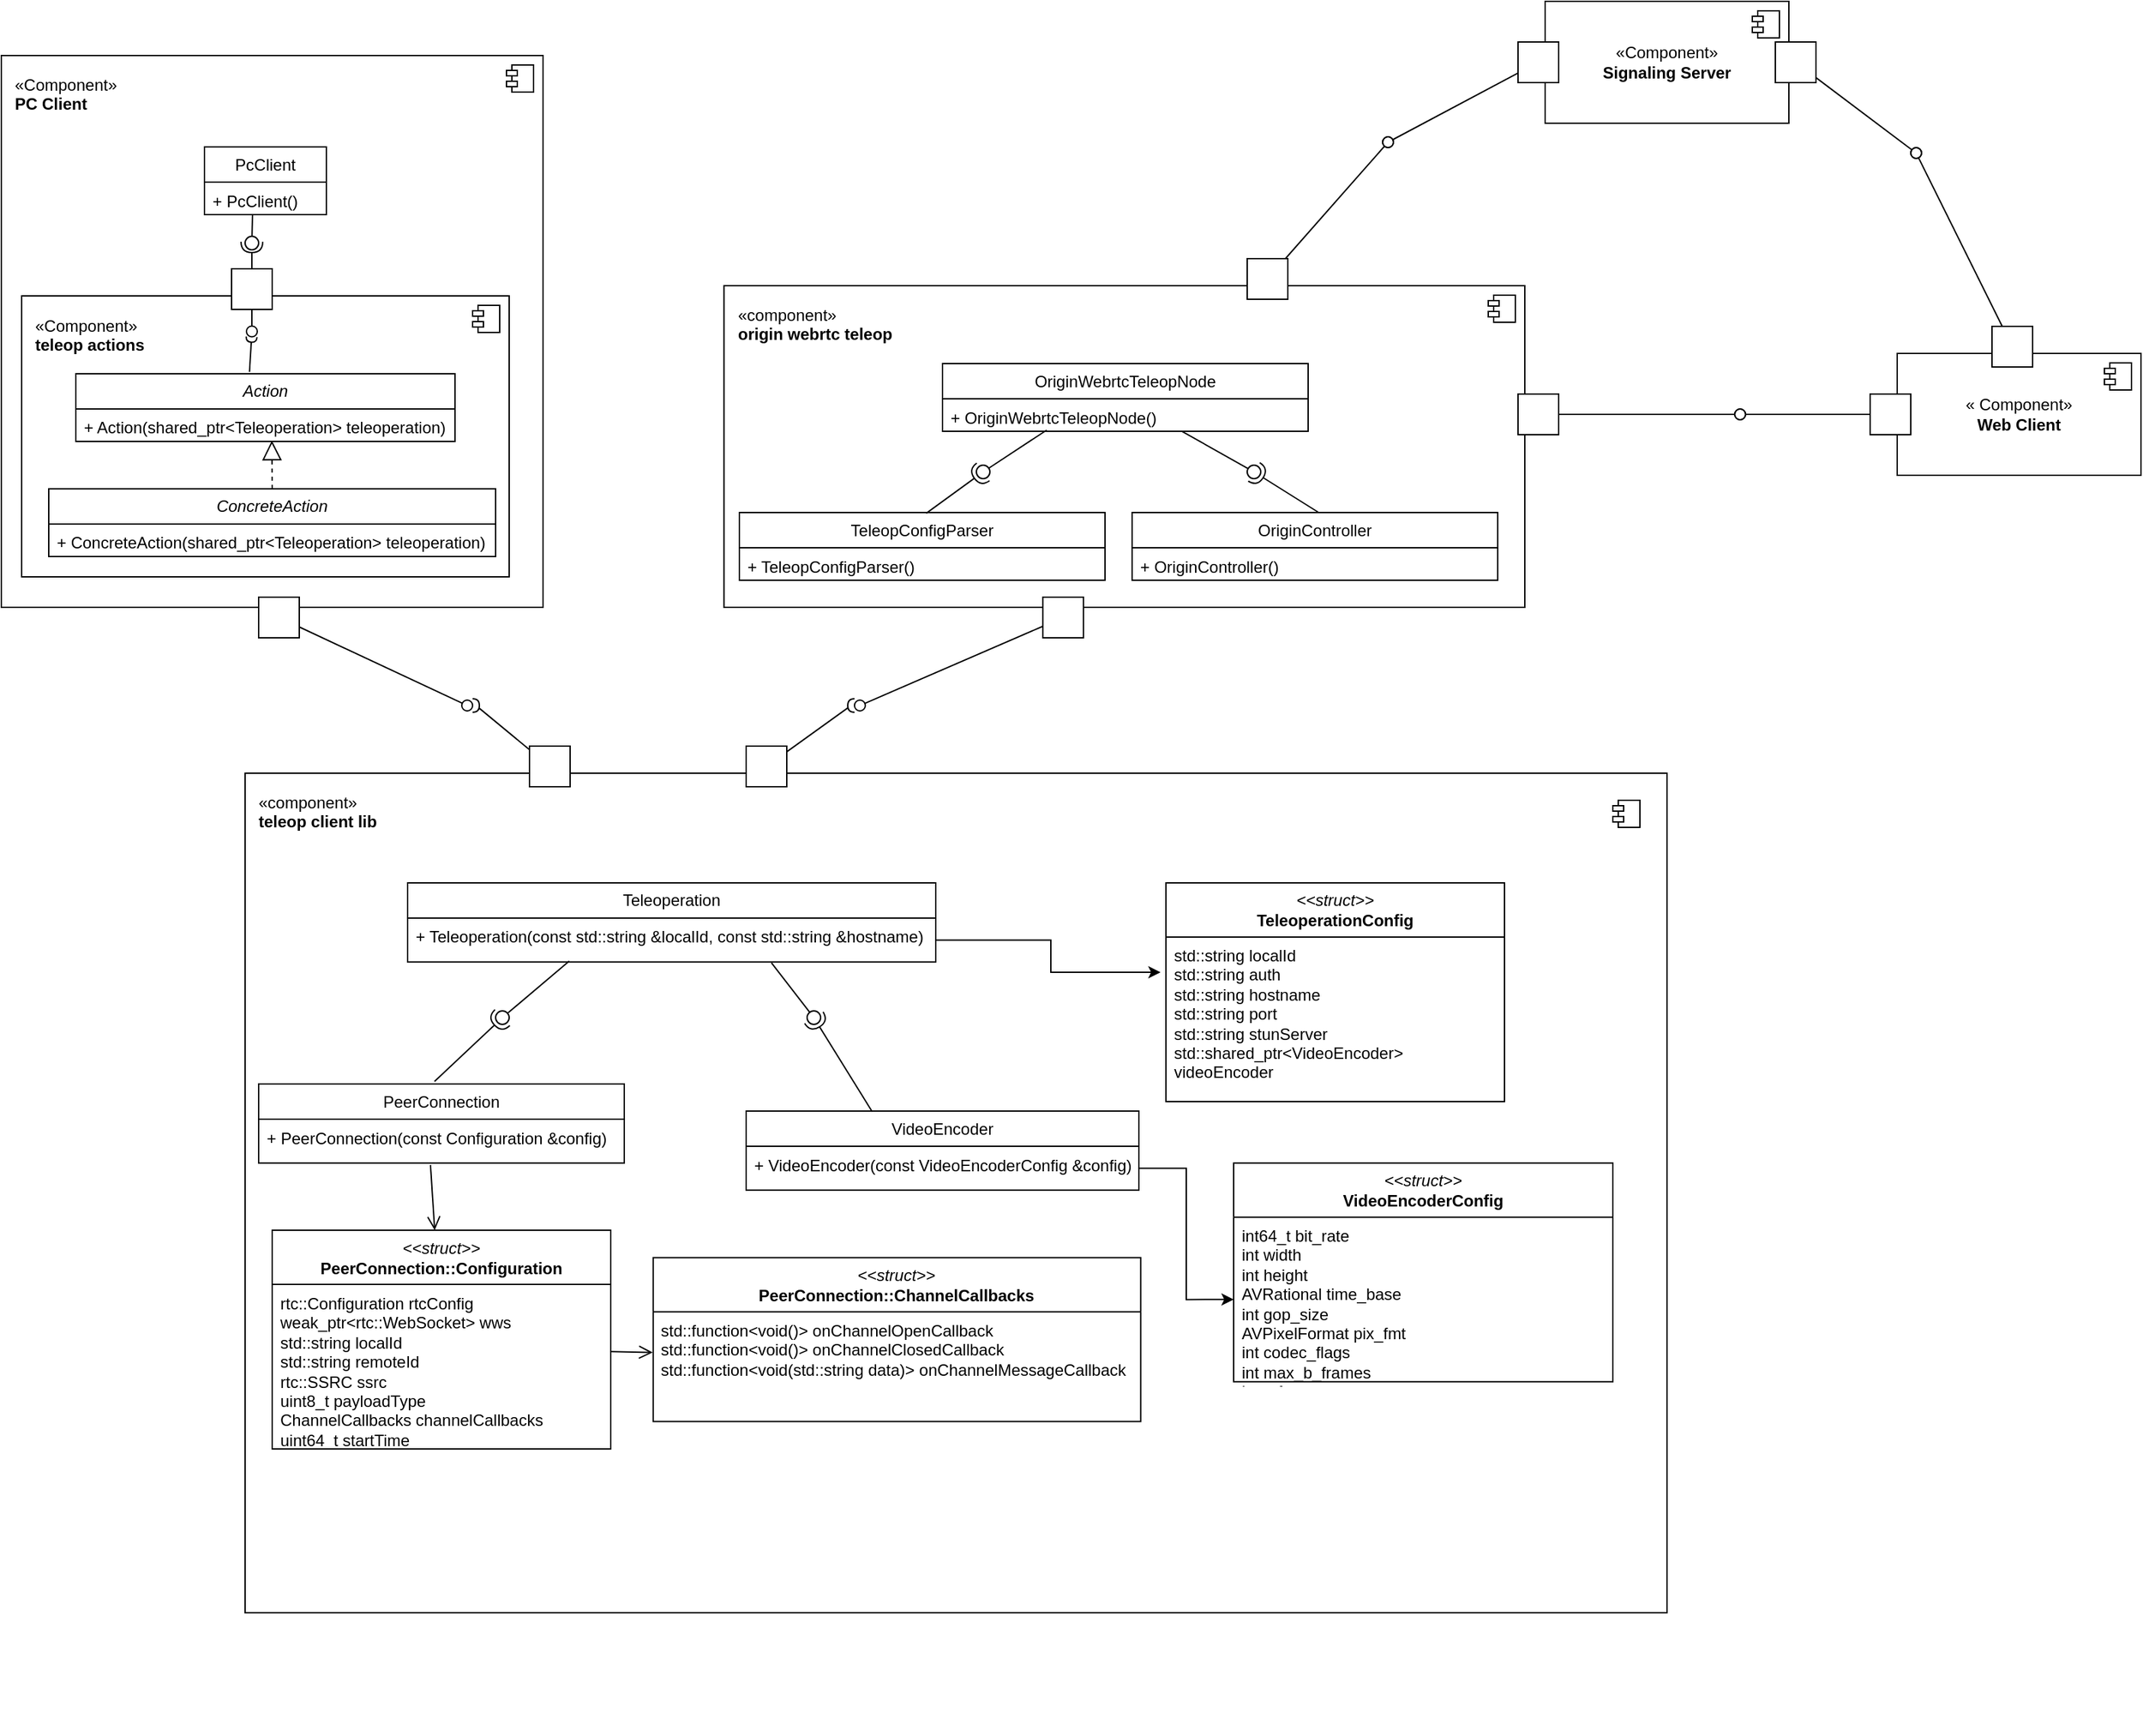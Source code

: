 <mxfile version="22.1.22" type="embed" pages="3">
  <diagram name="Component Diagram" id="5f0bae14-7c28-e335-631c-24af17079c00">
    <mxGraphModel dx="4479" dy="1135" grid="1" gridSize="10" guides="1" tooltips="1" connect="1" arrows="1" fold="1" page="1" pageScale="1" pageWidth="1920" pageHeight="1200" background="none" math="0" shadow="0">
      <root>
        <mxCell id="0" />
        <mxCell id="1" parent="0" />
        <mxCell id="TN0jbCmerGQ9ICjqBi5y-52" value="«Component»&lt;br&gt;&lt;b&gt;Signaling Server&lt;/b&gt;" style="html=1;dropTarget=0;whiteSpace=wrap;" parent="1" vertex="1">
          <mxGeometry x="1220" y="80" width="180" height="90" as="geometry" />
        </mxCell>
        <mxCell id="TN0jbCmerGQ9ICjqBi5y-53" value="" style="shape=module;jettyWidth=8;jettyHeight=4;" parent="TN0jbCmerGQ9ICjqBi5y-52" vertex="1">
          <mxGeometry x="1" width="20" height="20" relative="1" as="geometry">
            <mxPoint x="-27" y="7" as="offset" />
          </mxGeometry>
        </mxCell>
        <mxCell id="-Zha5OuEUO8pPOOmQc4w-2" value="" style="ellipse;whiteSpace=wrap;html=1;align=center;aspect=fixed;fillColor=none;strokeColor=none;resizable=0;perimeter=centerPerimeter;rotatable=0;allowArrows=0;points=[];outlineConnect=1;" parent="1" vertex="1">
          <mxGeometry x="1025" y="1020" width="10" height="10" as="geometry" />
        </mxCell>
        <mxCell id="TN0jbCmerGQ9ICjqBi5y-50" value="«&amp;nbsp;Component»&lt;br&gt;&lt;b&gt;Web Client&lt;/b&gt;" style="html=1;dropTarget=0;whiteSpace=wrap;" parent="1" vertex="1">
          <mxGeometry x="1480" y="340" width="180" height="90" as="geometry" />
        </mxCell>
        <mxCell id="TN0jbCmerGQ9ICjqBi5y-51" value="" style="shape=module;jettyWidth=8;jettyHeight=4;" parent="TN0jbCmerGQ9ICjqBi5y-50" vertex="1">
          <mxGeometry x="1" width="20" height="20" relative="1" as="geometry">
            <mxPoint x="-27" y="7" as="offset" />
          </mxGeometry>
        </mxCell>
        <mxCell id="-Zha5OuEUO8pPOOmQc4w-36" value="" style="group" parent="1" vertex="1" connectable="0">
          <mxGeometry x="613.65" y="290" width="591.35" height="272.5" as="geometry" />
        </mxCell>
        <mxCell id="TN0jbCmerGQ9ICjqBi5y-48" value="«component»&lt;br&gt;&lt;b&gt;origin webrtc teleop&lt;/b&gt;" style="html=1;dropTarget=0;whiteSpace=wrap;verticalAlign=top;align=left;horizontal=1;labelPosition=center;verticalLabelPosition=middle;spacingLeft=0;spacing=10;" parent="-Zha5OuEUO8pPOOmQc4w-36" vertex="1">
          <mxGeometry width="591.35" height="237.5" as="geometry" />
        </mxCell>
        <mxCell id="TN0jbCmerGQ9ICjqBi5y-49" value="" style="shape=module;jettyWidth=8;jettyHeight=4;" parent="TN0jbCmerGQ9ICjqBi5y-48" vertex="1">
          <mxGeometry x="1" width="20" height="20" relative="1" as="geometry">
            <mxPoint x="-27" y="7" as="offset" />
          </mxGeometry>
        </mxCell>
        <mxCell id="TN0jbCmerGQ9ICjqBi5y-24" value="" style="ellipse;whiteSpace=wrap;html=1;align=center;aspect=fixed;fillColor=none;strokeColor=none;resizable=0;perimeter=centerPerimeter;rotatable=0;allowArrows=0;points=[];outlineConnect=1;" parent="-Zha5OuEUO8pPOOmQc4w-36" vertex="1">
          <mxGeometry x="55.45" y="262.5" width="10" height="10" as="geometry" />
        </mxCell>
        <mxCell id="TN0jbCmerGQ9ICjqBi5y-44" value="" style="ellipse;whiteSpace=wrap;html=1;align=center;aspect=fixed;fillColor=none;strokeColor=none;resizable=0;perimeter=centerPerimeter;rotatable=0;allowArrows=0;points=[];outlineConnect=1;" parent="-Zha5OuEUO8pPOOmQc4w-36" vertex="1">
          <mxGeometry x="260.45" y="132.5" width="10" height="10" as="geometry" />
        </mxCell>
        <mxCell id="-Zha5OuEUO8pPOOmQc4w-7" value="OriginWebrtcTeleopNode" style="swimlane;fontStyle=0;childLayout=stackLayout;horizontal=1;startSize=26;fillColor=none;horizontalStack=0;resizeParent=1;resizeParentMax=0;resizeLast=0;collapsible=1;marginBottom=0;whiteSpace=wrap;html=1;" parent="-Zha5OuEUO8pPOOmQc4w-36" vertex="1">
          <mxGeometry x="161.35" y="57.5" width="270" height="50" as="geometry">
            <mxRectangle x="830" y="650" width="100" height="30" as="alternateBounds" />
          </mxGeometry>
        </mxCell>
        <mxCell id="-Zha5OuEUO8pPOOmQc4w-8" value="+&amp;nbsp;OriginWebrtcTeleopNode()" style="text;strokeColor=none;fillColor=none;align=left;verticalAlign=top;spacingLeft=4;spacingRight=4;overflow=hidden;rotatable=0;points=[[0,0.5],[1,0.5]];portConstraint=eastwest;whiteSpace=wrap;html=1;" parent="-Zha5OuEUO8pPOOmQc4w-7" vertex="1">
          <mxGeometry y="26" width="270" height="24" as="geometry" />
        </mxCell>
        <mxCell id="-Zha5OuEUO8pPOOmQc4w-9" value="TeleopConfigParser" style="swimlane;fontStyle=0;childLayout=stackLayout;horizontal=1;startSize=26;fillColor=none;horizontalStack=0;resizeParent=1;resizeParentMax=0;resizeLast=0;collapsible=1;marginBottom=0;whiteSpace=wrap;html=1;" parent="-Zha5OuEUO8pPOOmQc4w-36" vertex="1">
          <mxGeometry x="11.35" y="167.5" width="270" height="50" as="geometry">
            <mxRectangle x="830" y="650" width="100" height="30" as="alternateBounds" />
          </mxGeometry>
        </mxCell>
        <mxCell id="-Zha5OuEUO8pPOOmQc4w-10" value="+ TeleopConfigParser()" style="text;strokeColor=none;fillColor=none;align=left;verticalAlign=top;spacingLeft=4;spacingRight=4;overflow=hidden;rotatable=0;points=[[0,0.5],[1,0.5]];portConstraint=eastwest;whiteSpace=wrap;html=1;" parent="-Zha5OuEUO8pPOOmQc4w-9" vertex="1">
          <mxGeometry y="26" width="270" height="24" as="geometry" />
        </mxCell>
        <mxCell id="-Zha5OuEUO8pPOOmQc4w-13" value="" style="ellipse;whiteSpace=wrap;html=1;align=center;aspect=fixed;fillColor=none;strokeColor=none;resizable=0;perimeter=centerPerimeter;rotatable=0;allowArrows=0;points=[];outlineConnect=1;" parent="-Zha5OuEUO8pPOOmQc4w-36" vertex="1">
          <mxGeometry x="461.35" y="67.5" width="10" height="10" as="geometry" />
        </mxCell>
        <mxCell id="-Zha5OuEUO8pPOOmQc4w-14" value="OriginController" style="swimlane;fontStyle=0;childLayout=stackLayout;horizontal=1;startSize=26;fillColor=none;horizontalStack=0;resizeParent=1;resizeParentMax=0;resizeLast=0;collapsible=1;marginBottom=0;whiteSpace=wrap;html=1;" parent="-Zha5OuEUO8pPOOmQc4w-36" vertex="1">
          <mxGeometry x="301.35" y="167.5" width="270" height="50" as="geometry">
            <mxRectangle x="830" y="650" width="100" height="30" as="alternateBounds" />
          </mxGeometry>
        </mxCell>
        <mxCell id="-Zha5OuEUO8pPOOmQc4w-15" value="+ OriginController()" style="text;strokeColor=none;fillColor=none;align=left;verticalAlign=top;spacingLeft=4;spacingRight=4;overflow=hidden;rotatable=0;points=[[0,0.5],[1,0.5]];portConstraint=eastwest;whiteSpace=wrap;html=1;" parent="-Zha5OuEUO8pPOOmQc4w-14" vertex="1">
          <mxGeometry y="26" width="270" height="24" as="geometry" />
        </mxCell>
        <mxCell id="-Zha5OuEUO8pPOOmQc4w-30" value="" style="rounded=0;orthogonalLoop=1;jettySize=auto;html=1;endArrow=halfCircle;endFill=0;endSize=6;strokeWidth=1;sketch=0;exitX=0.511;exitY=0.011;exitDx=0;exitDy=0;exitPerimeter=0;" parent="-Zha5OuEUO8pPOOmQc4w-36" source="-Zha5OuEUO8pPOOmQc4w-9" target="-Zha5OuEUO8pPOOmQc4w-32" edge="1">
          <mxGeometry relative="1" as="geometry">
            <mxPoint x="211.35" y="137.5" as="sourcePoint" />
          </mxGeometry>
        </mxCell>
        <mxCell id="-Zha5OuEUO8pPOOmQc4w-31" value="" style="rounded=0;orthogonalLoop=1;jettySize=auto;html=1;endArrow=oval;endFill=0;sketch=0;sourcePerimeterSpacing=0;targetPerimeterSpacing=0;endSize=10;exitX=0.285;exitY=0.963;exitDx=0;exitDy=0;exitPerimeter=0;" parent="-Zha5OuEUO8pPOOmQc4w-36" source="-Zha5OuEUO8pPOOmQc4w-8" target="-Zha5OuEUO8pPOOmQc4w-32" edge="1">
          <mxGeometry relative="1" as="geometry">
            <mxPoint x="171.35" y="137.5" as="sourcePoint" />
          </mxGeometry>
        </mxCell>
        <mxCell id="-Zha5OuEUO8pPOOmQc4w-32" value="" style="ellipse;whiteSpace=wrap;html=1;align=center;aspect=fixed;fillColor=none;strokeColor=none;resizable=0;perimeter=centerPerimeter;rotatable=0;allowArrows=0;points=[];outlineConnect=1;" parent="-Zha5OuEUO8pPOOmQc4w-36" vertex="1">
          <mxGeometry x="186.35" y="132.5" width="10" height="10" as="geometry" />
        </mxCell>
        <mxCell id="-Zha5OuEUO8pPOOmQc4w-33" value="" style="rounded=0;orthogonalLoop=1;jettySize=auto;html=1;endArrow=halfCircle;endFill=0;endSize=6;strokeWidth=1;sketch=0;exitX=0.509;exitY=-0.005;exitDx=0;exitDy=0;exitPerimeter=0;" parent="-Zha5OuEUO8pPOOmQc4w-36" source="-Zha5OuEUO8pPOOmQc4w-14" target="-Zha5OuEUO8pPOOmQc4w-35" edge="1">
          <mxGeometry relative="1" as="geometry">
            <mxPoint x="411.35" y="137.5" as="sourcePoint" />
          </mxGeometry>
        </mxCell>
        <mxCell id="-Zha5OuEUO8pPOOmQc4w-34" value="" style="rounded=0;orthogonalLoop=1;jettySize=auto;html=1;endArrow=oval;endFill=0;sketch=0;sourcePerimeterSpacing=0;targetPerimeterSpacing=0;endSize=10;exitX=0.655;exitY=1.003;exitDx=0;exitDy=0;exitPerimeter=0;" parent="-Zha5OuEUO8pPOOmQc4w-36" source="-Zha5OuEUO8pPOOmQc4w-8" target="-Zha5OuEUO8pPOOmQc4w-35" edge="1">
          <mxGeometry relative="1" as="geometry">
            <mxPoint x="371.35" y="137.5" as="sourcePoint" />
          </mxGeometry>
        </mxCell>
        <mxCell id="-Zha5OuEUO8pPOOmQc4w-35" value="" style="ellipse;whiteSpace=wrap;html=1;align=center;aspect=fixed;fillColor=none;strokeColor=none;resizable=0;perimeter=centerPerimeter;rotatable=0;allowArrows=0;points=[];outlineConnect=1;" parent="-Zha5OuEUO8pPOOmQc4w-36" vertex="1">
          <mxGeometry x="386.35" y="132.5" width="10" height="10" as="geometry" />
        </mxCell>
        <mxCell id="-Zha5OuEUO8pPOOmQc4w-60" value="" style="html=1;rounded=0;" parent="-Zha5OuEUO8pPOOmQc4w-36" vertex="1">
          <mxGeometry x="235.45" y="230" width="30" height="30" as="geometry" />
        </mxCell>
        <mxCell id="-Zha5OuEUO8pPOOmQc4w-44" value="" style="group" parent="1" vertex="1" connectable="0">
          <mxGeometry x="260" y="650" width="1050" height="710" as="geometry" />
        </mxCell>
        <mxCell id="TN0jbCmerGQ9ICjqBi5y-60" value="«component»&lt;br&gt;&lt;b&gt;teleop client lib&lt;/b&gt;" style="html=1;dropTarget=0;whiteSpace=wrap;verticalAlign=top;align=left;horizontal=1;labelPosition=center;verticalLabelPosition=middle;spacingLeft=0;spacing=10;" parent="-Zha5OuEUO8pPOOmQc4w-44" vertex="1">
          <mxGeometry width="1050" height="620" as="geometry" />
        </mxCell>
        <mxCell id="TN0jbCmerGQ9ICjqBi5y-61" value="" style="shape=module;jettyWidth=8;jettyHeight=4;" parent="TN0jbCmerGQ9ICjqBi5y-60" vertex="1">
          <mxGeometry x="1" width="20" height="20" relative="1" as="geometry">
            <mxPoint x="-40" y="20" as="offset" />
          </mxGeometry>
        </mxCell>
        <mxCell id="TN0jbCmerGQ9ICjqBi5y-62" value="" style="ellipse;whiteSpace=wrap;html=1;align=center;aspect=fixed;fillColor=none;strokeColor=none;resizable=0;perimeter=centerPerimeter;rotatable=0;allowArrows=0;points=[];outlineConnect=1;" parent="-Zha5OuEUO8pPOOmQc4w-44" vertex="1">
          <mxGeometry x="725" y="513" width="10" height="10" as="geometry" />
        </mxCell>
        <mxCell id="TN0jbCmerGQ9ICjqBi5y-63" value="" style="ellipse;whiteSpace=wrap;html=1;align=center;aspect=fixed;fillColor=none;strokeColor=none;resizable=0;perimeter=centerPerimeter;rotatable=0;allowArrows=0;points=[];outlineConnect=1;" parent="-Zha5OuEUO8pPOOmQc4w-44" vertex="1">
          <mxGeometry x="68.65" y="135" width="10" height="10" as="geometry" />
        </mxCell>
        <mxCell id="TN0jbCmerGQ9ICjqBi5y-68" value="PeerConnection" style="swimlane;fontStyle=0;childLayout=stackLayout;horizontal=1;startSize=26;fillColor=none;horizontalStack=0;resizeParent=1;resizeParentMax=0;resizeLast=0;collapsible=1;marginBottom=0;whiteSpace=wrap;html=1;" parent="-Zha5OuEUO8pPOOmQc4w-44" vertex="1">
          <mxGeometry x="10.0" y="229.5" width="270" height="58.4" as="geometry">
            <mxRectangle x="830" y="650" width="100" height="30" as="alternateBounds" />
          </mxGeometry>
        </mxCell>
        <mxCell id="TN0jbCmerGQ9ICjqBi5y-69" value="+ PeerConnection(const Configuration &amp;amp;config)" style="text;strokeColor=none;fillColor=none;align=left;verticalAlign=top;spacingLeft=4;spacingRight=4;overflow=hidden;rotatable=0;points=[[0,0.5],[1,0.5]];portConstraint=eastwest;whiteSpace=wrap;html=1;" parent="TN0jbCmerGQ9ICjqBi5y-68" vertex="1">
          <mxGeometry y="26" width="270" height="32.4" as="geometry" />
        </mxCell>
        <mxCell id="TN0jbCmerGQ9ICjqBi5y-73" value="&lt;i&gt;&amp;lt;&amp;lt;struct&amp;gt;&amp;gt;&lt;/i&gt;&lt;br&gt;&lt;b&gt;PeerConnection::Configuration&lt;/b&gt;" style="swimlane;fontStyle=0;childLayout=stackLayout;horizontal=1;startSize=40;fillColor=none;horizontalStack=0;resizeParent=1;resizeParentMax=0;resizeLast=0;collapsible=1;marginBottom=0;whiteSpace=wrap;html=1;" parent="-Zha5OuEUO8pPOOmQc4w-44" vertex="1">
          <mxGeometry x="20" y="337.5" width="250" height="161.5" as="geometry">
            <mxRectangle x="830" y="650" width="100" height="30" as="alternateBounds" />
          </mxGeometry>
        </mxCell>
        <mxCell id="TN0jbCmerGQ9ICjqBi5y-75" value="rtc::Configuration rtcConfig&lt;div&gt;weak_ptr&amp;lt;rtc::WebSocket&amp;gt; wws&lt;/div&gt;&lt;div&gt;std::string localId&lt;/div&gt;&lt;div&gt;std::string remoteId&lt;/div&gt;&lt;div&gt;rtc::SSRC ssrc&lt;/div&gt;&lt;div&gt;uint8_t payloadType&lt;/div&gt;&lt;div&gt;ChannelCallbacks channelCallbacks&lt;/div&gt;&lt;div&gt;uint64_t startTime&lt;/div&gt;" style="text;strokeColor=none;fillColor=none;align=left;verticalAlign=top;spacingLeft=4;spacingRight=4;overflow=hidden;rotatable=0;points=[[0,0.5],[1,0.5]];portConstraint=eastwest;whiteSpace=wrap;html=1;" parent="TN0jbCmerGQ9ICjqBi5y-73" vertex="1">
          <mxGeometry y="40" width="250" height="121.5" as="geometry" />
        </mxCell>
        <mxCell id="TN0jbCmerGQ9ICjqBi5y-78" value="&lt;i&gt;&amp;lt;&amp;lt;struct&amp;gt;&amp;gt;&lt;/i&gt;&lt;br&gt;&lt;b&gt;PeerConnection::ChannelCallbacks&lt;/b&gt;" style="swimlane;fontStyle=0;childLayout=stackLayout;horizontal=1;startSize=40;fillColor=none;horizontalStack=0;resizeParent=1;resizeParentMax=0;resizeLast=0;collapsible=1;marginBottom=0;whiteSpace=wrap;html=1;" parent="-Zha5OuEUO8pPOOmQc4w-44" vertex="1">
          <mxGeometry x="301.35" y="357.75" width="360" height="121" as="geometry">
            <mxRectangle x="830" y="650" width="100" height="30" as="alternateBounds" />
          </mxGeometry>
        </mxCell>
        <mxCell id="TN0jbCmerGQ9ICjqBi5y-79" value="std::function&amp;lt;void()&amp;gt; onChannelOpenCallback&lt;div&gt;std::function&amp;lt;void()&amp;gt; onChannelClosedCallback&lt;/div&gt;&lt;div&gt;std::function&amp;lt;void(std::string data)&amp;gt; onChannelMessageCallback&lt;/div&gt;" style="text;strokeColor=none;fillColor=none;align=left;verticalAlign=top;spacingLeft=4;spacingRight=4;overflow=hidden;rotatable=0;points=[[0,0.5],[1,0.5]];portConstraint=eastwest;whiteSpace=wrap;html=1;" parent="TN0jbCmerGQ9ICjqBi5y-78" vertex="1">
          <mxGeometry y="40" width="360" height="81" as="geometry" />
        </mxCell>
        <mxCell id="-Zha5OuEUO8pPOOmQc4w-3" value="Teleoperation" style="swimlane;fontStyle=0;childLayout=stackLayout;horizontal=1;startSize=26;fillColor=none;horizontalStack=0;resizeParent=1;resizeParentMax=0;resizeLast=0;collapsible=1;marginBottom=0;whiteSpace=wrap;html=1;" parent="-Zha5OuEUO8pPOOmQc4w-44" vertex="1">
          <mxGeometry x="120" y="81" width="390" height="58.4" as="geometry">
            <mxRectangle x="830" y="650" width="100" height="30" as="alternateBounds" />
          </mxGeometry>
        </mxCell>
        <mxCell id="-Zha5OuEUO8pPOOmQc4w-4" value="+ Teleoperation(const std::string &amp;amp;localId, const std::string &amp;amp;hostname)" style="text;strokeColor=none;fillColor=none;align=left;verticalAlign=top;spacingLeft=4;spacingRight=4;overflow=hidden;rotatable=0;points=[[0,0.5],[1,0.5]];portConstraint=eastwest;whiteSpace=wrap;html=1;" parent="-Zha5OuEUO8pPOOmQc4w-3" vertex="1">
          <mxGeometry y="26" width="390" height="32.4" as="geometry" />
        </mxCell>
        <mxCell id="-Zha5OuEUO8pPOOmQc4w-5" value="VideoEncoder" style="swimlane;fontStyle=0;childLayout=stackLayout;horizontal=1;startSize=26;fillColor=none;horizontalStack=0;resizeParent=1;resizeParentMax=0;resizeLast=0;collapsible=1;marginBottom=0;whiteSpace=wrap;html=1;" parent="-Zha5OuEUO8pPOOmQc4w-44" vertex="1">
          <mxGeometry x="370" y="249.5" width="290" height="58.4" as="geometry">
            <mxRectangle x="830" y="650" width="100" height="30" as="alternateBounds" />
          </mxGeometry>
        </mxCell>
        <mxCell id="-Zha5OuEUO8pPOOmQc4w-6" value="+ VideoEncoder(const VideoEncoderConfig &amp;amp;config)" style="text;strokeColor=none;fillColor=none;align=left;verticalAlign=top;spacingLeft=4;spacingRight=4;overflow=hidden;rotatable=0;points=[[0,0.5],[1,0.5]];portConstraint=eastwest;whiteSpace=wrap;html=1;" parent="-Zha5OuEUO8pPOOmQc4w-5" vertex="1">
          <mxGeometry y="26" width="290" height="32.4" as="geometry" />
        </mxCell>
        <mxCell id="-Zha5OuEUO8pPOOmQc4w-11" value="" style="endArrow=open;startArrow=none;endFill=0;startFill=0;endSize=8;html=1;verticalAlign=bottom;labelBackgroundColor=none;strokeWidth=1;rounded=0;exitX=0.47;exitY=1.044;exitDx=0;exitDy=0;exitPerimeter=0;entryX=0.48;entryY=0;entryDx=0;entryDy=0;entryPerimeter=0;" parent="-Zha5OuEUO8pPOOmQc4w-44" source="TN0jbCmerGQ9ICjqBi5y-69" target="TN0jbCmerGQ9ICjqBi5y-73" edge="1">
          <mxGeometry width="160" relative="1" as="geometry">
            <mxPoint x="380" y="-54" as="sourcePoint" />
            <mxPoint x="132" y="349.65" as="targetPoint" />
          </mxGeometry>
        </mxCell>
        <mxCell id="-Zha5OuEUO8pPOOmQc4w-12" value="" style="endArrow=open;startArrow=none;endFill=0;startFill=0;endSize=8;html=1;verticalAlign=bottom;labelBackgroundColor=none;strokeWidth=1;rounded=0;exitX=1.002;exitY=0.408;exitDx=0;exitDy=0;exitPerimeter=0;entryX=-0.001;entryY=0.371;entryDx=0;entryDy=0;entryPerimeter=0;" parent="-Zha5OuEUO8pPOOmQc4w-44" source="TN0jbCmerGQ9ICjqBi5y-75" target="TN0jbCmerGQ9ICjqBi5y-79" edge="1">
          <mxGeometry width="160" relative="1" as="geometry">
            <mxPoint x="380" y="-54" as="sourcePoint" />
            <mxPoint x="540" y="-54" as="targetPoint" />
          </mxGeometry>
        </mxCell>
        <mxCell id="-Zha5OuEUO8pPOOmQc4w-37" value="" style="rounded=0;orthogonalLoop=1;jettySize=auto;html=1;endArrow=halfCircle;endFill=0;endSize=6;strokeWidth=1;sketch=0;exitX=0.481;exitY=-0.033;exitDx=0;exitDy=0;exitPerimeter=0;" parent="-Zha5OuEUO8pPOOmQc4w-44" source="TN0jbCmerGQ9ICjqBi5y-68" target="-Zha5OuEUO8pPOOmQc4w-39" edge="1">
          <mxGeometry relative="1" as="geometry">
            <mxPoint x="210" y="182.25" as="sourcePoint" />
          </mxGeometry>
        </mxCell>
        <mxCell id="-Zha5OuEUO8pPOOmQc4w-38" value="" style="rounded=0;orthogonalLoop=1;jettySize=auto;html=1;endArrow=oval;endFill=0;sketch=0;sourcePerimeterSpacing=0;targetPerimeterSpacing=0;endSize=10;exitX=0.306;exitY=0.979;exitDx=0;exitDy=0;exitPerimeter=0;" parent="-Zha5OuEUO8pPOOmQc4w-44" source="-Zha5OuEUO8pPOOmQc4w-4" target="-Zha5OuEUO8pPOOmQc4w-39" edge="1">
          <mxGeometry relative="1" as="geometry">
            <mxPoint x="170" y="182.25" as="sourcePoint" />
          </mxGeometry>
        </mxCell>
        <mxCell id="-Zha5OuEUO8pPOOmQc4w-39" value="" style="ellipse;whiteSpace=wrap;html=1;align=center;aspect=fixed;fillColor=none;strokeColor=none;resizable=0;perimeter=centerPerimeter;rotatable=0;allowArrows=0;points=[];outlineConnect=1;" parent="-Zha5OuEUO8pPOOmQc4w-44" vertex="1">
          <mxGeometry x="185" y="175.5" width="10" height="10" as="geometry" />
        </mxCell>
        <mxCell id="-Zha5OuEUO8pPOOmQc4w-40" value="" style="rounded=0;orthogonalLoop=1;jettySize=auto;html=1;endArrow=halfCircle;endFill=0;endSize=6;strokeWidth=1;sketch=0;exitX=0.321;exitY=0.009;exitDx=0;exitDy=0;exitPerimeter=0;" parent="-Zha5OuEUO8pPOOmQc4w-44" source="-Zha5OuEUO8pPOOmQc4w-5" target="-Zha5OuEUO8pPOOmQc4w-42" edge="1">
          <mxGeometry relative="1" as="geometry">
            <mxPoint x="440" y="182.25" as="sourcePoint" />
          </mxGeometry>
        </mxCell>
        <mxCell id="-Zha5OuEUO8pPOOmQc4w-41" value="" style="rounded=0;orthogonalLoop=1;jettySize=auto;html=1;endArrow=oval;endFill=0;sketch=0;sourcePerimeterSpacing=0;targetPerimeterSpacing=0;endSize=10;exitX=0.689;exitY=1.019;exitDx=0;exitDy=0;exitPerimeter=0;" parent="-Zha5OuEUO8pPOOmQc4w-44" source="-Zha5OuEUO8pPOOmQc4w-4" target="-Zha5OuEUO8pPOOmQc4w-42" edge="1">
          <mxGeometry relative="1" as="geometry">
            <mxPoint x="400" y="182.25" as="sourcePoint" />
          </mxGeometry>
        </mxCell>
        <mxCell id="-Zha5OuEUO8pPOOmQc4w-42" value="" style="ellipse;whiteSpace=wrap;html=1;align=center;aspect=fixed;fillColor=none;strokeColor=none;resizable=0;perimeter=centerPerimeter;rotatable=0;allowArrows=0;points=[];outlineConnect=1;" parent="-Zha5OuEUO8pPOOmQc4w-44" vertex="1">
          <mxGeometry x="415" y="175.5" width="10" height="10" as="geometry" />
        </mxCell>
        <mxCell id="2" value="&lt;i&gt;&amp;lt;&amp;lt;struct&amp;gt;&amp;gt;&lt;/i&gt;&lt;br&gt;&lt;b&gt;TeleoperationConfig&lt;/b&gt;" style="swimlane;fontStyle=0;childLayout=stackLayout;horizontal=1;startSize=40;fillColor=none;horizontalStack=0;resizeParent=1;resizeParentMax=0;resizeLast=0;collapsible=1;marginBottom=0;whiteSpace=wrap;html=1;" vertex="1" parent="-Zha5OuEUO8pPOOmQc4w-44">
          <mxGeometry x="680" y="81" width="250" height="161.5" as="geometry">
            <mxRectangle x="830" y="650" width="100" height="30" as="alternateBounds" />
          </mxGeometry>
        </mxCell>
        <mxCell id="3" value="std::string localId&lt;br&gt;std::string auth&lt;br&gt;std::string hostname&lt;br&gt;std::string port&lt;br&gt;std::string stunServer&lt;br&gt;std::shared_ptr&amp;lt;VideoEncoder&amp;gt; videoEncoder" style="text;strokeColor=none;fillColor=none;align=left;verticalAlign=top;spacingLeft=4;spacingRight=4;overflow=hidden;rotatable=0;points=[[0,0.5],[1,0.5]];portConstraint=eastwest;whiteSpace=wrap;html=1;" vertex="1" parent="2">
          <mxGeometry y="40" width="250" height="121.5" as="geometry" />
        </mxCell>
        <mxCell id="4" style="edgeStyle=orthogonalEdgeStyle;rounded=0;orthogonalLoop=1;jettySize=auto;html=1;entryX=-0.016;entryY=0.214;entryDx=0;entryDy=0;entryPerimeter=0;" edge="1" parent="-Zha5OuEUO8pPOOmQc4w-44" source="-Zha5OuEUO8pPOOmQc4w-4" target="3">
          <mxGeometry relative="1" as="geometry" />
        </mxCell>
        <mxCell id="7" value="&lt;i&gt;&amp;lt;&amp;lt;struct&amp;gt;&amp;gt;&lt;/i&gt;&lt;br&gt;&lt;b&gt;VideoEncoderConfig&lt;/b&gt;" style="swimlane;fontStyle=0;childLayout=stackLayout;horizontal=1;startSize=40;fillColor=none;horizontalStack=0;resizeParent=1;resizeParentMax=0;resizeLast=0;collapsible=1;marginBottom=0;whiteSpace=wrap;html=1;" vertex="1" parent="-Zha5OuEUO8pPOOmQc4w-44">
          <mxGeometry x="730" y="287.9" width="280" height="161.5" as="geometry">
            <mxRectangle x="830" y="650" width="100" height="30" as="alternateBounds" />
          </mxGeometry>
        </mxCell>
        <mxCell id="8" value="int64_t bit_rate&lt;br&gt;int width&lt;br&gt;int height&lt;br&gt;AVRational time_base&lt;br&gt;int gop_size&lt;br&gt;AVPixelFormat pix_fmt&lt;br&gt;int codec_flags&lt;br&gt;int max_b_frames&lt;br&gt;int refs&lt;br&gt;std::map&amp;lt;std::string, std::string&amp;gt; options" style="text;strokeColor=none;fillColor=none;align=left;verticalAlign=top;spacingLeft=4;spacingRight=4;overflow=hidden;rotatable=0;points=[[0,0.5],[1,0.5]];portConstraint=eastwest;whiteSpace=wrap;html=1;" vertex="1" parent="7">
          <mxGeometry y="40" width="280" height="121.5" as="geometry" />
        </mxCell>
        <mxCell id="9" style="edgeStyle=orthogonalEdgeStyle;rounded=0;orthogonalLoop=1;jettySize=auto;html=1;entryX=0;entryY=0.5;entryDx=0;entryDy=0;" edge="1" parent="-Zha5OuEUO8pPOOmQc4w-44" source="-Zha5OuEUO8pPOOmQc4w-6" target="8">
          <mxGeometry relative="1" as="geometry" />
        </mxCell>
        <mxCell id="-Zha5OuEUO8pPOOmQc4w-52" value="" style="ellipse;whiteSpace=wrap;html=1;align=center;aspect=fixed;fillColor=none;strokeColor=none;resizable=0;perimeter=centerPerimeter;rotatable=0;allowArrows=0;points=[];outlineConnect=1;" parent="1" vertex="1">
          <mxGeometry x="405" y="350" width="10" height="10" as="geometry" />
        </mxCell>
        <mxCell id="-Zha5OuEUO8pPOOmQc4w-53" value="" style="group" parent="1" vertex="1" connectable="0">
          <mxGeometry x="80" y="120" width="400" height="407.5" as="geometry" />
        </mxCell>
        <mxCell id="-Zha5OuEUO8pPOOmQc4w-16" value="«Component»&lt;br&gt;&lt;b&gt;PC Client&lt;/b&gt;&lt;span style=&quot;color: rgba(0, 0, 0, 0); font-family: monospace; font-size: 0px; text-wrap: nowrap;&quot;&gt;%3CmxGraphModel%3E%3Croot%3E%3CmxCell%20id%3D%220%22%2F%3E%3CmxCell%20id%3D%221%22%20parent%3D%220%22%2F%3E%3CmxCell%20id%3D%222%22%20value%3D%22%26lt%3Bi%26gt%3B%26amp%3Blt%3B%26amp%3Blt%3Bstruct%26amp%3Bgt%3B%26amp%3Bgt%3B%26lt%3B%2Fi%26gt%3B%26lt%3Bbr%26gt%3B%26lt%3Bb%26gt%3BPeerConnection%3A%3AChannelCallbacks%26lt%3B%2Fb%26gt%3B%22%20style%3D%22swimlane%3BfontStyle%3D0%3BchildLayout%3DstackLayout%3Bhorizontal%3D1%3BstartSize%3D40%3BfillColor%3Dnone%3BhorizontalStack%3D0%3BresizeParent%3D1%3BresizeParentMax%3D0%3BresizeLast%3D0%3Bcollapsible%3D1%3BmarginBottom%3D0%3BwhiteSpace%3Dwrap%3Bhtml%3D1%3B%22%20vertex%3D%221%22%20parent%3D%221%22%3E%3CmxGeometry%20x%3D%22540%22%20y%3D%22780%22%20width%3D%22360%22%20height%3D%22100%22%20as%3D%22geometry%22%3E%3CmxRectangle%20x%3D%22830%22%20y%3D%22650%22%20width%3D%22100%22%20height%3D%2230%22%20as%3D%22alternateBounds%22%2F%3E%3C%2FmxGeometry%3E%3C%2FmxCell%3E%3CmxCell%20id%3D%223%22%20value%3D%22std%3A%3Afunction%26amp%3Blt%3Bvoid()%26amp%3Bgt%3B%20onChannelOpenCallback%26lt%3Bdiv%26gt%3Bstd%3A%3Afunction%26amp%3Blt%3Bvoid()%26amp%3Bgt%3B%20onChannelClosedCallback%26lt%3B%2Fdiv%26gt%3B%26lt%3Bdiv%26gt%3Bstd%3A%3Afunction%26amp%3Blt%3Bvoid(std%3A%3Astring%20data)%26amp%3Bgt%3B%20onChannelMessageCallback%26lt%3B%2Fdiv%26gt%3B%22%20style%3D%22text%3BstrokeColor%3Dnone%3BfillColor%3Dnone%3Balign%3Dleft%3BverticalAlign%3Dtop%3BspacingLeft%3D4%3BspacingRight%3D4%3Boverflow%3Dhidden%3Brotatable%3D0%3Bpoints%3D%5B%5B0%2C0.5%5D%2C%5B1%2C0.5%5D%5D%3BportConstraint%3Deastwest%3BwhiteSpace%3Dwrap%3Bhtml%3D1%3B%22%20vertex%3D%221%22%20parent%3D%222%22%3E%3CmxGeometry%20y%3D%2240%22%20width%3D%22360%22%20height%3D%2260%22%20as%3D%22geometry%22%2F%3E%3C%2FmxCell%3E%3C%2Froot%3E%3C%2FmxGraphModel%3E&lt;/span&gt;" style="html=1;dropTarget=0;whiteSpace=wrap;align=left;verticalAlign=top;spacing=10;" parent="-Zha5OuEUO8pPOOmQc4w-53" vertex="1">
          <mxGeometry width="400" height="407.5" as="geometry" />
        </mxCell>
        <mxCell id="-Zha5OuEUO8pPOOmQc4w-17" value="" style="shape=module;jettyWidth=8;jettyHeight=4;" parent="-Zha5OuEUO8pPOOmQc4w-16" vertex="1">
          <mxGeometry x="1" width="20" height="20" relative="1" as="geometry">
            <mxPoint x="-27" y="7" as="offset" />
          </mxGeometry>
        </mxCell>
        <mxCell id="-Zha5OuEUO8pPOOmQc4w-18" value="PcClient" style="swimlane;fontStyle=0;childLayout=stackLayout;horizontal=1;startSize=26;fillColor=none;horizontalStack=0;resizeParent=1;resizeParentMax=0;resizeLast=0;collapsible=1;marginBottom=0;whiteSpace=wrap;html=1;" parent="-Zha5OuEUO8pPOOmQc4w-53" vertex="1">
          <mxGeometry x="150" y="67.5" width="90" height="50" as="geometry">
            <mxRectangle x="830" y="650" width="100" height="30" as="alternateBounds" />
          </mxGeometry>
        </mxCell>
        <mxCell id="-Zha5OuEUO8pPOOmQc4w-19" value="+&amp;nbsp;PcClient()" style="text;strokeColor=none;fillColor=none;align=left;verticalAlign=top;spacingLeft=4;spacingRight=4;overflow=hidden;rotatable=0;points=[[0,0.5],[1,0.5]];portConstraint=eastwest;whiteSpace=wrap;html=1;" parent="-Zha5OuEUO8pPOOmQc4w-18" vertex="1">
          <mxGeometry y="26" width="90" height="24" as="geometry" />
        </mxCell>
        <mxCell id="-Zha5OuEUO8pPOOmQc4w-22" value="«Component»&lt;br&gt;&lt;b&gt;teleop actions&lt;/b&gt;" style="html=1;dropTarget=0;whiteSpace=wrap;align=left;verticalAlign=top;spacing=10;" parent="-Zha5OuEUO8pPOOmQc4w-53" vertex="1">
          <mxGeometry x="15" y="177.5" width="360" height="207.5" as="geometry" />
        </mxCell>
        <mxCell id="-Zha5OuEUO8pPOOmQc4w-23" value="" style="shape=module;jettyWidth=8;jettyHeight=4;" parent="-Zha5OuEUO8pPOOmQc4w-22" vertex="1">
          <mxGeometry x="1" width="20" height="20" relative="1" as="geometry">
            <mxPoint x="-27" y="7" as="offset" />
          </mxGeometry>
        </mxCell>
        <mxCell id="-Zha5OuEUO8pPOOmQc4w-24" value="&lt;i&gt;Action&lt;/i&gt;" style="swimlane;fontStyle=0;childLayout=stackLayout;horizontal=1;startSize=26;fillColor=none;horizontalStack=0;resizeParent=1;resizeParentMax=0;resizeLast=0;collapsible=1;marginBottom=0;whiteSpace=wrap;html=1;" parent="-Zha5OuEUO8pPOOmQc4w-53" vertex="1">
          <mxGeometry x="55" y="235" width="280" height="50" as="geometry">
            <mxRectangle x="830" y="650" width="100" height="30" as="alternateBounds" />
          </mxGeometry>
        </mxCell>
        <mxCell id="-Zha5OuEUO8pPOOmQc4w-25" value="+ Action(shared_ptr&amp;lt;Teleoperation&amp;gt; teleoperation)" style="text;strokeColor=none;fillColor=none;align=left;verticalAlign=top;spacingLeft=4;spacingRight=4;overflow=hidden;rotatable=0;points=[[0,0.5],[1,0.5]];portConstraint=eastwest;whiteSpace=wrap;html=1;" parent="-Zha5OuEUO8pPOOmQc4w-24" vertex="1">
          <mxGeometry y="26" width="280" height="24" as="geometry" />
        </mxCell>
        <mxCell id="-Zha5OuEUO8pPOOmQc4w-28" value="&lt;i&gt;ConcreteAction&lt;/i&gt;" style="swimlane;fontStyle=0;childLayout=stackLayout;horizontal=1;startSize=26;fillColor=none;horizontalStack=0;resizeParent=1;resizeParentMax=0;resizeLast=0;collapsible=1;marginBottom=0;whiteSpace=wrap;html=1;" parent="-Zha5OuEUO8pPOOmQc4w-53" vertex="1">
          <mxGeometry x="35" y="320" width="330" height="50" as="geometry">
            <mxRectangle x="830" y="650" width="100" height="30" as="alternateBounds" />
          </mxGeometry>
        </mxCell>
        <mxCell id="-Zha5OuEUO8pPOOmQc4w-29" value="+ ConcreteAction(shared_ptr&amp;lt;Teleoperation&amp;gt; teleoperation)" style="text;strokeColor=none;fillColor=none;align=left;verticalAlign=top;spacingLeft=4;spacingRight=4;overflow=hidden;rotatable=0;points=[[0,0.5],[1,0.5]];portConstraint=eastwest;whiteSpace=wrap;html=1;" parent="-Zha5OuEUO8pPOOmQc4w-28" vertex="1">
          <mxGeometry y="26" width="330" height="24" as="geometry" />
        </mxCell>
        <mxCell id="-Zha5OuEUO8pPOOmQc4w-43" value="" style="endArrow=block;dashed=1;endFill=0;endSize=12;html=1;rounded=0;exitX=0.5;exitY=0;exitDx=0;exitDy=0;entryX=0.517;entryY=0.975;entryDx=0;entryDy=0;entryPerimeter=0;" parent="-Zha5OuEUO8pPOOmQc4w-53" source="-Zha5OuEUO8pPOOmQc4w-28" target="-Zha5OuEUO8pPOOmQc4w-25" edge="1">
          <mxGeometry width="160" relative="1" as="geometry">
            <mxPoint x="-275" y="425" as="sourcePoint" />
            <mxPoint x="-115" y="425" as="targetPoint" />
          </mxGeometry>
        </mxCell>
        <mxCell id="-Zha5OuEUO8pPOOmQc4w-45" value="" style="html=1;rounded=0;" parent="-Zha5OuEUO8pPOOmQc4w-53" vertex="1">
          <mxGeometry x="170" y="157.5" width="30" height="30" as="geometry" />
        </mxCell>
        <mxCell id="-Zha5OuEUO8pPOOmQc4w-46" value="" style="endArrow=none;html=1;rounded=0;align=center;verticalAlign=top;endFill=0;labelBackgroundColor=none;endSize=2;" parent="-Zha5OuEUO8pPOOmQc4w-53" source="-Zha5OuEUO8pPOOmQc4w-45" target="-Zha5OuEUO8pPOOmQc4w-47" edge="1">
          <mxGeometry relative="1" as="geometry" />
        </mxCell>
        <mxCell id="-Zha5OuEUO8pPOOmQc4w-47" value="" style="ellipse;html=1;fontSize=11;align=center;fillColor=none;points=[];aspect=fixed;resizable=0;verticalAlign=bottom;labelPosition=center;verticalLabelPosition=top;flipH=1;" parent="-Zha5OuEUO8pPOOmQc4w-53" vertex="1">
          <mxGeometry x="181" y="199.75" width="8" height="8" as="geometry" />
        </mxCell>
        <mxCell id="-Zha5OuEUO8pPOOmQc4w-49" value="" style="html=1;verticalAlign=bottom;labelBackgroundColor=none;endArrow=halfCircle;endFill=0;endSize=2;rounded=0;exitX=0.458;exitY=-0.028;exitDx=0;exitDy=0;exitPerimeter=0;" parent="-Zha5OuEUO8pPOOmQc4w-53" source="-Zha5OuEUO8pPOOmQc4w-24" target="-Zha5OuEUO8pPOOmQc4w-47" edge="1">
          <mxGeometry width="160" relative="1" as="geometry">
            <mxPoint x="450" y="257.5" as="sourcePoint" />
            <mxPoint x="185" y="207.5" as="targetPoint" />
          </mxGeometry>
        </mxCell>
        <mxCell id="-Zha5OuEUO8pPOOmQc4w-50" value="" style="rounded=0;orthogonalLoop=1;jettySize=auto;html=1;endArrow=halfCircle;endFill=0;endSize=6;strokeWidth=1;sketch=0;exitX=0.5;exitY=0;exitDx=0;exitDy=0;" parent="-Zha5OuEUO8pPOOmQc4w-53" source="-Zha5OuEUO8pPOOmQc4w-45" edge="1">
          <mxGeometry relative="1" as="geometry">
            <mxPoint x="550" y="212.5" as="sourcePoint" />
            <mxPoint x="185" y="137.5" as="targetPoint" />
          </mxGeometry>
        </mxCell>
        <mxCell id="-Zha5OuEUO8pPOOmQc4w-51" value="" style="rounded=0;orthogonalLoop=1;jettySize=auto;html=1;endArrow=oval;endFill=0;sketch=0;sourcePerimeterSpacing=0;targetPerimeterSpacing=0;endSize=10;exitX=0.394;exitY=1.01;exitDx=0;exitDy=0;exitPerimeter=0;" parent="-Zha5OuEUO8pPOOmQc4w-53" source="-Zha5OuEUO8pPOOmQc4w-19" edge="1">
          <mxGeometry relative="1" as="geometry">
            <mxPoint x="137.58" y="108.74" as="sourcePoint" />
            <mxPoint x="185" y="138.5" as="targetPoint" />
          </mxGeometry>
        </mxCell>
        <mxCell id="-Zha5OuEUO8pPOOmQc4w-57" value="" style="html=1;rounded=0;" parent="1" vertex="1">
          <mxGeometry x="270" y="520" width="30" height="30" as="geometry" />
        </mxCell>
        <mxCell id="-Zha5OuEUO8pPOOmQc4w-58" value="" style="endArrow=none;html=1;rounded=0;align=center;verticalAlign=top;endFill=0;labelBackgroundColor=none;endSize=2;" parent="1" source="-Zha5OuEUO8pPOOmQc4w-57" target="-Zha5OuEUO8pPOOmQc4w-59" edge="1">
          <mxGeometry relative="1" as="geometry" />
        </mxCell>
        <mxCell id="-Zha5OuEUO8pPOOmQc4w-59" value="" style="ellipse;html=1;fontSize=11;align=center;fillColor=none;points=[];aspect=fixed;resizable=0;verticalAlign=bottom;labelPosition=center;verticalLabelPosition=top;flipH=1;" parent="1" vertex="1">
          <mxGeometry x="420" y="596" width="8" height="8" as="geometry" />
        </mxCell>
        <mxCell id="-Zha5OuEUO8pPOOmQc4w-62" value="" style="ellipse;html=1;fontSize=11;align=center;fillColor=none;points=[];aspect=fixed;resizable=0;verticalAlign=bottom;labelPosition=center;verticalLabelPosition=top;flipH=1;" parent="1" vertex="1">
          <mxGeometry x="710" y="596" width="8" height="8" as="geometry" />
        </mxCell>
        <mxCell id="-Zha5OuEUO8pPOOmQc4w-61" value="" style="endArrow=none;html=1;rounded=0;align=center;verticalAlign=top;endFill=0;labelBackgroundColor=none;endSize=2;" parent="1" source="-Zha5OuEUO8pPOOmQc4w-60" target="-Zha5OuEUO8pPOOmQc4w-62" edge="1">
          <mxGeometry relative="1" as="geometry" />
        </mxCell>
        <mxCell id="-Zha5OuEUO8pPOOmQc4w-63" value="" style="html=1;rounded=0;" parent="1" vertex="1">
          <mxGeometry x="470" y="630" width="30" height="30" as="geometry" />
        </mxCell>
        <mxCell id="-Zha5OuEUO8pPOOmQc4w-64" value="" style="endArrow=none;html=1;rounded=0;align=center;verticalAlign=top;endFill=0;labelBackgroundColor=none;endSize=2;" parent="1" source="-Zha5OuEUO8pPOOmQc4w-63" target="-Zha5OuEUO8pPOOmQc4w-65" edge="1">
          <mxGeometry relative="1" as="geometry" />
        </mxCell>
        <mxCell id="-Zha5OuEUO8pPOOmQc4w-65" value="" style="shape=requiredInterface;html=1;fontSize=11;align=center;fillColor=none;points=[];aspect=fixed;resizable=0;verticalAlign=bottom;labelPosition=center;verticalLabelPosition=top;flipH=1;rotation=-180;" parent="1" vertex="1">
          <mxGeometry x="428" y="595" width="5" height="10" as="geometry" />
        </mxCell>
        <mxCell id="-Zha5OuEUO8pPOOmQc4w-66" value="" style="html=1;rounded=0;" parent="1" vertex="1">
          <mxGeometry x="630" y="630" width="30" height="30" as="geometry" />
        </mxCell>
        <mxCell id="-Zha5OuEUO8pPOOmQc4w-67" value="" style="endArrow=none;html=1;rounded=0;align=center;verticalAlign=top;endFill=0;labelBackgroundColor=none;endSize=2;" parent="1" source="-Zha5OuEUO8pPOOmQc4w-66" target="-Zha5OuEUO8pPOOmQc4w-68" edge="1">
          <mxGeometry relative="1" as="geometry" />
        </mxCell>
        <mxCell id="-Zha5OuEUO8pPOOmQc4w-68" value="" style="shape=requiredInterface;html=1;fontSize=11;align=center;fillColor=none;points=[];aspect=fixed;resizable=0;verticalAlign=bottom;labelPosition=center;verticalLabelPosition=top;flipH=1;" parent="1" vertex="1">
          <mxGeometry x="705" y="595" width="5" height="10" as="geometry" />
        </mxCell>
        <mxCell id="-Zha5OuEUO8pPOOmQc4w-73" value="" style="html=1;rounded=0;" parent="1" vertex="1">
          <mxGeometry x="1000" y="270" width="30" height="30" as="geometry" />
        </mxCell>
        <mxCell id="-Zha5OuEUO8pPOOmQc4w-74" value="" style="endArrow=none;html=1;rounded=0;align=center;verticalAlign=top;endFill=0;labelBackgroundColor=none;endSize=2;" parent="1" source="-Zha5OuEUO8pPOOmQc4w-73" target="-Zha5OuEUO8pPOOmQc4w-75" edge="1">
          <mxGeometry relative="1" as="geometry" />
        </mxCell>
        <mxCell id="-Zha5OuEUO8pPOOmQc4w-75" value="" style="ellipse;html=1;fontSize=11;align=center;fillColor=none;points=[];aspect=fixed;resizable=0;verticalAlign=bottom;labelPosition=center;verticalLabelPosition=top;flipH=1;" parent="1" vertex="1">
          <mxGeometry x="1100" y="180" width="8" height="8" as="geometry" />
        </mxCell>
        <mxCell id="-Zha5OuEUO8pPOOmQc4w-76" value="" style="html=1;rounded=0;" parent="1" vertex="1">
          <mxGeometry x="1550" y="320" width="30" height="30" as="geometry" />
        </mxCell>
        <mxCell id="-Zha5OuEUO8pPOOmQc4w-77" value="" style="endArrow=none;html=1;rounded=0;align=center;verticalAlign=top;endFill=0;labelBackgroundColor=none;endSize=2;" parent="1" source="-Zha5OuEUO8pPOOmQc4w-76" target="-Zha5OuEUO8pPOOmQc4w-78" edge="1">
          <mxGeometry relative="1" as="geometry" />
        </mxCell>
        <mxCell id="-Zha5OuEUO8pPOOmQc4w-78" value="" style="ellipse;html=1;fontSize=11;align=center;fillColor=none;points=[];aspect=fixed;resizable=0;verticalAlign=bottom;labelPosition=center;verticalLabelPosition=top;flipH=1;" parent="1" vertex="1">
          <mxGeometry x="1490" y="188" width="8" height="8" as="geometry" />
        </mxCell>
        <mxCell id="-Zha5OuEUO8pPOOmQc4w-79" value="" style="html=1;rounded=0;" parent="1" vertex="1">
          <mxGeometry x="1200" y="370" width="30" height="30" as="geometry" />
        </mxCell>
        <mxCell id="-Zha5OuEUO8pPOOmQc4w-80" value="" style="endArrow=none;html=1;rounded=0;align=center;verticalAlign=top;endFill=0;labelBackgroundColor=none;endSize=2;" parent="1" source="-Zha5OuEUO8pPOOmQc4w-79" target="-Zha5OuEUO8pPOOmQc4w-81" edge="1">
          <mxGeometry relative="1" as="geometry" />
        </mxCell>
        <mxCell id="-Zha5OuEUO8pPOOmQc4w-81" value="" style="ellipse;html=1;fontSize=11;align=center;fillColor=none;points=[];aspect=fixed;resizable=0;verticalAlign=bottom;labelPosition=center;verticalLabelPosition=top;flipH=1;" parent="1" vertex="1">
          <mxGeometry x="1360" y="381" width="8" height="8" as="geometry" />
        </mxCell>
        <mxCell id="-Zha5OuEUO8pPOOmQc4w-82" value="" style="html=1;rounded=0;" parent="1" vertex="1">
          <mxGeometry x="1460" y="370" width="30" height="30" as="geometry" />
        </mxCell>
        <mxCell id="-Zha5OuEUO8pPOOmQc4w-83" value="" style="endArrow=none;html=1;rounded=0;align=center;verticalAlign=top;endFill=0;labelBackgroundColor=none;endSize=2;" parent="1" source="-Zha5OuEUO8pPOOmQc4w-82" target="-Zha5OuEUO8pPOOmQc4w-84" edge="1">
          <mxGeometry relative="1" as="geometry" />
        </mxCell>
        <mxCell id="-Zha5OuEUO8pPOOmQc4w-84" value="" style="ellipse;html=1;fontSize=11;align=center;fillColor=none;points=[];aspect=fixed;resizable=0;verticalAlign=bottom;labelPosition=center;verticalLabelPosition=top;flipH=1;" parent="1" vertex="1">
          <mxGeometry x="1360" y="381" width="8" height="8" as="geometry" />
        </mxCell>
        <mxCell id="-Zha5OuEUO8pPOOmQc4w-85" value="" style="html=1;rounded=0;" parent="1" vertex="1">
          <mxGeometry x="1390" y="110" width="30" height="30" as="geometry" />
        </mxCell>
        <mxCell id="-Zha5OuEUO8pPOOmQc4w-86" value="" style="endArrow=none;html=1;rounded=0;align=center;verticalAlign=top;endFill=0;labelBackgroundColor=none;endSize=2;" parent="1" source="-Zha5OuEUO8pPOOmQc4w-85" target="-Zha5OuEUO8pPOOmQc4w-87" edge="1">
          <mxGeometry relative="1" as="geometry" />
        </mxCell>
        <mxCell id="-Zha5OuEUO8pPOOmQc4w-87" value="" style="ellipse;html=1;fontSize=11;align=center;fillColor=none;points=[];aspect=fixed;resizable=0;verticalAlign=bottom;labelPosition=center;verticalLabelPosition=top;flipH=1;" parent="1" vertex="1">
          <mxGeometry x="1490" y="188" width="8" height="8" as="geometry" />
        </mxCell>
        <mxCell id="-Zha5OuEUO8pPOOmQc4w-88" value="" style="html=1;rounded=0;" parent="1" vertex="1">
          <mxGeometry x="1200" y="110" width="30" height="30" as="geometry" />
        </mxCell>
        <mxCell id="-Zha5OuEUO8pPOOmQc4w-89" value="" style="endArrow=none;html=1;rounded=0;align=center;verticalAlign=top;endFill=0;labelBackgroundColor=none;endSize=2;" parent="1" source="-Zha5OuEUO8pPOOmQc4w-88" target="-Zha5OuEUO8pPOOmQc4w-90" edge="1">
          <mxGeometry relative="1" as="geometry" />
        </mxCell>
        <mxCell id="-Zha5OuEUO8pPOOmQc4w-90" value="" style="ellipse;html=1;fontSize=11;align=center;fillColor=none;points=[];aspect=fixed;resizable=0;verticalAlign=bottom;labelPosition=center;verticalLabelPosition=top;flipH=1;" parent="1" vertex="1">
          <mxGeometry x="1100" y="180" width="8" height="8" as="geometry" />
        </mxCell>
      </root>
    </mxGraphModel>
  </diagram>
  <diagram name="Component Diagram with ros package future" id="qiTYYUF9Tf-jarLRERkN">
    <mxGraphModel dx="4003" dy="1012" grid="1" gridSize="10" guides="1" tooltips="1" connect="1" arrows="1" fold="1" page="1" pageScale="1" pageWidth="1920" pageHeight="1200" background="none" math="0" shadow="0">
      <root>
        <mxCell id="xmLqr0ZcRZQ-mQONLTlQ-0" />
        <mxCell id="xmLqr0ZcRZQ-mQONLTlQ-1" parent="xmLqr0ZcRZQ-mQONLTlQ-0" />
        <mxCell id="xmLqr0ZcRZQ-mQONLTlQ-2" value="«Component»&lt;br&gt;&lt;b&gt;Signaling Server&lt;/b&gt;" style="html=1;dropTarget=0;whiteSpace=wrap;" vertex="1" parent="xmLqr0ZcRZQ-mQONLTlQ-1">
          <mxGeometry x="1220" y="80" width="180" height="90" as="geometry" />
        </mxCell>
        <mxCell id="xmLqr0ZcRZQ-mQONLTlQ-3" value="" style="shape=module;jettyWidth=8;jettyHeight=4;" vertex="1" parent="xmLqr0ZcRZQ-mQONLTlQ-2">
          <mxGeometry x="1" width="20" height="20" relative="1" as="geometry">
            <mxPoint x="-27" y="7" as="offset" />
          </mxGeometry>
        </mxCell>
        <mxCell id="xmLqr0ZcRZQ-mQONLTlQ-4" value="" style="ellipse;whiteSpace=wrap;html=1;align=center;aspect=fixed;fillColor=none;strokeColor=none;resizable=0;perimeter=centerPerimeter;rotatable=0;allowArrows=0;points=[];outlineConnect=1;" vertex="1" parent="xmLqr0ZcRZQ-mQONLTlQ-1">
          <mxGeometry x="1315" y="1025" width="10" height="10" as="geometry" />
        </mxCell>
        <mxCell id="xmLqr0ZcRZQ-mQONLTlQ-5" value="«&amp;nbsp;Component»&lt;br&gt;&lt;b&gt;Web Client&lt;/b&gt;" style="html=1;dropTarget=0;whiteSpace=wrap;" vertex="1" parent="xmLqr0ZcRZQ-mQONLTlQ-1">
          <mxGeometry x="1480" y="340" width="180" height="90" as="geometry" />
        </mxCell>
        <mxCell id="xmLqr0ZcRZQ-mQONLTlQ-6" value="" style="shape=module;jettyWidth=8;jettyHeight=4;" vertex="1" parent="xmLqr0ZcRZQ-mQONLTlQ-5">
          <mxGeometry x="1" width="20" height="20" relative="1" as="geometry">
            <mxPoint x="-27" y="7" as="offset" />
          </mxGeometry>
        </mxCell>
        <mxCell id="xmLqr0ZcRZQ-mQONLTlQ-7" value="" style="group" vertex="1" connectable="0" parent="xmLqr0ZcRZQ-mQONLTlQ-1">
          <mxGeometry x="613.65" y="290" width="650" height="800" as="geometry" />
        </mxCell>
        <mxCell id="_y6qIzzI1JwEyh1O_W-c-0" value="&lt;p style=&quot;margin:0px;margin-top:4px;margin-left:10px;text-align:left;&quot;&gt;&lt;b&gt;origin webrtc teleop package&lt;/b&gt;&lt;/p&gt;" style="html=1;shape=mxgraph.sysml.package;html=1;overflow=fill;whiteSpace=wrap;labelX=185.54;" vertex="1" parent="xmLqr0ZcRZQ-mQONLTlQ-7">
          <mxGeometry x="-100" y="-50" width="750" height="350" as="geometry" />
        </mxCell>
        <mxCell id="xmLqr0ZcRZQ-mQONLTlQ-8" value="«component»&lt;br&gt;&lt;b&gt;origin webrtc teleop&lt;/b&gt;" style="html=1;dropTarget=0;whiteSpace=wrap;verticalAlign=top;align=left;horizontal=1;labelPosition=center;verticalLabelPosition=middle;spacingLeft=0;spacing=10;" vertex="1" parent="xmLqr0ZcRZQ-mQONLTlQ-7">
          <mxGeometry width="591.35" height="237.5" as="geometry" />
        </mxCell>
        <mxCell id="xmLqr0ZcRZQ-mQONLTlQ-9" value="" style="shape=module;jettyWidth=8;jettyHeight=4;" vertex="1" parent="xmLqr0ZcRZQ-mQONLTlQ-8">
          <mxGeometry x="1" width="20" height="20" relative="1" as="geometry">
            <mxPoint x="-27" y="7" as="offset" />
          </mxGeometry>
        </mxCell>
        <mxCell id="xmLqr0ZcRZQ-mQONLTlQ-10" value="" style="ellipse;whiteSpace=wrap;html=1;align=center;aspect=fixed;fillColor=none;strokeColor=none;resizable=0;perimeter=centerPerimeter;rotatable=0;allowArrows=0;points=[];outlineConnect=1;" vertex="1" parent="xmLqr0ZcRZQ-mQONLTlQ-7">
          <mxGeometry x="55.45" y="262.5" width="10" height="10" as="geometry" />
        </mxCell>
        <mxCell id="xmLqr0ZcRZQ-mQONLTlQ-11" value="" style="ellipse;whiteSpace=wrap;html=1;align=center;aspect=fixed;fillColor=none;strokeColor=none;resizable=0;perimeter=centerPerimeter;rotatable=0;allowArrows=0;points=[];outlineConnect=1;" vertex="1" parent="xmLqr0ZcRZQ-mQONLTlQ-7">
          <mxGeometry x="260.45" y="132.5" width="10" height="10" as="geometry" />
        </mxCell>
        <mxCell id="xmLqr0ZcRZQ-mQONLTlQ-12" value="OriginWebrtcTeleopNode" style="swimlane;fontStyle=0;childLayout=stackLayout;horizontal=1;startSize=26;fillColor=none;horizontalStack=0;resizeParent=1;resizeParentMax=0;resizeLast=0;collapsible=1;marginBottom=0;whiteSpace=wrap;html=1;" vertex="1" parent="xmLqr0ZcRZQ-mQONLTlQ-7">
          <mxGeometry x="161.35" y="57.5" width="270" height="50" as="geometry">
            <mxRectangle x="830" y="650" width="100" height="30" as="alternateBounds" />
          </mxGeometry>
        </mxCell>
        <mxCell id="xmLqr0ZcRZQ-mQONLTlQ-13" value="+&amp;nbsp;OriginWebrtcTeleopNode()" style="text;strokeColor=none;fillColor=none;align=left;verticalAlign=top;spacingLeft=4;spacingRight=4;overflow=hidden;rotatable=0;points=[[0,0.5],[1,0.5]];portConstraint=eastwest;whiteSpace=wrap;html=1;" vertex="1" parent="xmLqr0ZcRZQ-mQONLTlQ-12">
          <mxGeometry y="26" width="270" height="24" as="geometry" />
        </mxCell>
        <mxCell id="xmLqr0ZcRZQ-mQONLTlQ-14" value="ImageEncoder" style="swimlane;fontStyle=0;childLayout=stackLayout;horizontal=1;startSize=26;fillColor=none;horizontalStack=0;resizeParent=1;resizeParentMax=0;resizeLast=0;collapsible=1;marginBottom=0;whiteSpace=wrap;html=1;" vertex="1" parent="xmLqr0ZcRZQ-mQONLTlQ-7">
          <mxGeometry x="11.35" y="167.5" width="270" height="50" as="geometry">
            <mxRectangle x="830" y="650" width="100" height="30" as="alternateBounds" />
          </mxGeometry>
        </mxCell>
        <mxCell id="xmLqr0ZcRZQ-mQONLTlQ-15" value="+ ImageEncoder()" style="text;strokeColor=none;fillColor=none;align=left;verticalAlign=top;spacingLeft=4;spacingRight=4;overflow=hidden;rotatable=0;points=[[0,0.5],[1,0.5]];portConstraint=eastwest;whiteSpace=wrap;html=1;" vertex="1" parent="xmLqr0ZcRZQ-mQONLTlQ-14">
          <mxGeometry y="26" width="270" height="24" as="geometry" />
        </mxCell>
        <mxCell id="xmLqr0ZcRZQ-mQONLTlQ-16" value="" style="ellipse;whiteSpace=wrap;html=1;align=center;aspect=fixed;fillColor=none;strokeColor=none;resizable=0;perimeter=centerPerimeter;rotatable=0;allowArrows=0;points=[];outlineConnect=1;" vertex="1" parent="xmLqr0ZcRZQ-mQONLTlQ-7">
          <mxGeometry x="461.35" y="67.5" width="10" height="10" as="geometry" />
        </mxCell>
        <mxCell id="xmLqr0ZcRZQ-mQONLTlQ-17" value="MessageAdapter" style="swimlane;fontStyle=0;childLayout=stackLayout;horizontal=1;startSize=26;fillColor=none;horizontalStack=0;resizeParent=1;resizeParentMax=0;resizeLast=0;collapsible=1;marginBottom=0;whiteSpace=wrap;html=1;" vertex="1" parent="xmLqr0ZcRZQ-mQONLTlQ-7">
          <mxGeometry x="301.35" y="167.5" width="270" height="50" as="geometry">
            <mxRectangle x="830" y="650" width="100" height="30" as="alternateBounds" />
          </mxGeometry>
        </mxCell>
        <mxCell id="xmLqr0ZcRZQ-mQONLTlQ-18" value="+ MessageAdapter()" style="text;strokeColor=none;fillColor=none;align=left;verticalAlign=top;spacingLeft=4;spacingRight=4;overflow=hidden;rotatable=0;points=[[0,0.5],[1,0.5]];portConstraint=eastwest;whiteSpace=wrap;html=1;" vertex="1" parent="xmLqr0ZcRZQ-mQONLTlQ-17">
          <mxGeometry y="26" width="270" height="24" as="geometry" />
        </mxCell>
        <mxCell id="xmLqr0ZcRZQ-mQONLTlQ-19" value="" style="rounded=0;orthogonalLoop=1;jettySize=auto;html=1;endArrow=halfCircle;endFill=0;endSize=6;strokeWidth=1;sketch=0;exitX=0.511;exitY=0.011;exitDx=0;exitDy=0;exitPerimeter=0;" edge="1" parent="xmLqr0ZcRZQ-mQONLTlQ-7" source="xmLqr0ZcRZQ-mQONLTlQ-14" target="xmLqr0ZcRZQ-mQONLTlQ-21">
          <mxGeometry relative="1" as="geometry">
            <mxPoint x="211.35" y="137.5" as="sourcePoint" />
          </mxGeometry>
        </mxCell>
        <mxCell id="xmLqr0ZcRZQ-mQONLTlQ-20" value="" style="rounded=0;orthogonalLoop=1;jettySize=auto;html=1;endArrow=oval;endFill=0;sketch=0;sourcePerimeterSpacing=0;targetPerimeterSpacing=0;endSize=10;exitX=0.285;exitY=0.963;exitDx=0;exitDy=0;exitPerimeter=0;" edge="1" parent="xmLqr0ZcRZQ-mQONLTlQ-7" source="xmLqr0ZcRZQ-mQONLTlQ-13" target="xmLqr0ZcRZQ-mQONLTlQ-21">
          <mxGeometry relative="1" as="geometry">
            <mxPoint x="171.35" y="137.5" as="sourcePoint" />
          </mxGeometry>
        </mxCell>
        <mxCell id="xmLqr0ZcRZQ-mQONLTlQ-21" value="" style="ellipse;whiteSpace=wrap;html=1;align=center;aspect=fixed;fillColor=none;strokeColor=none;resizable=0;perimeter=centerPerimeter;rotatable=0;allowArrows=0;points=[];outlineConnect=1;" vertex="1" parent="xmLqr0ZcRZQ-mQONLTlQ-7">
          <mxGeometry x="186.35" y="132.5" width="10" height="10" as="geometry" />
        </mxCell>
        <mxCell id="xmLqr0ZcRZQ-mQONLTlQ-22" value="" style="rounded=0;orthogonalLoop=1;jettySize=auto;html=1;endArrow=halfCircle;endFill=0;endSize=6;strokeWidth=1;sketch=0;exitX=0.509;exitY=-0.005;exitDx=0;exitDy=0;exitPerimeter=0;" edge="1" parent="xmLqr0ZcRZQ-mQONLTlQ-7" source="xmLqr0ZcRZQ-mQONLTlQ-17" target="xmLqr0ZcRZQ-mQONLTlQ-24">
          <mxGeometry relative="1" as="geometry">
            <mxPoint x="411.35" y="137.5" as="sourcePoint" />
          </mxGeometry>
        </mxCell>
        <mxCell id="xmLqr0ZcRZQ-mQONLTlQ-23" value="" style="rounded=0;orthogonalLoop=1;jettySize=auto;html=1;endArrow=oval;endFill=0;sketch=0;sourcePerimeterSpacing=0;targetPerimeterSpacing=0;endSize=10;exitX=0.655;exitY=1.003;exitDx=0;exitDy=0;exitPerimeter=0;" edge="1" parent="xmLqr0ZcRZQ-mQONLTlQ-7" source="xmLqr0ZcRZQ-mQONLTlQ-13" target="xmLqr0ZcRZQ-mQONLTlQ-24">
          <mxGeometry relative="1" as="geometry">
            <mxPoint x="371.35" y="137.5" as="sourcePoint" />
          </mxGeometry>
        </mxCell>
        <mxCell id="xmLqr0ZcRZQ-mQONLTlQ-24" value="" style="ellipse;whiteSpace=wrap;html=1;align=center;aspect=fixed;fillColor=none;strokeColor=none;resizable=0;perimeter=centerPerimeter;rotatable=0;allowArrows=0;points=[];outlineConnect=1;" vertex="1" parent="xmLqr0ZcRZQ-mQONLTlQ-7">
          <mxGeometry x="386.35" y="132.5" width="10" height="10" as="geometry" />
        </mxCell>
        <mxCell id="xmLqr0ZcRZQ-mQONLTlQ-25" value="" style="html=1;rounded=0;" vertex="1" parent="xmLqr0ZcRZQ-mQONLTlQ-7">
          <mxGeometry x="235.45" y="230" width="30" height="30" as="geometry" />
        </mxCell>
        <mxCell id="xmLqr0ZcRZQ-mQONLTlQ-26" value="" style="group" vertex="1" connectable="0" parent="xmLqr0ZcRZQ-mQONLTlQ-1">
          <mxGeometry x="550" y="655" width="735" height="400" as="geometry" />
        </mxCell>
        <mxCell id="xmLqr0ZcRZQ-mQONLTlQ-27" value="«component»&lt;br&gt;&lt;b&gt;teleoperation&lt;/b&gt;" style="html=1;dropTarget=0;whiteSpace=wrap;verticalAlign=top;align=left;horizontal=1;labelPosition=center;verticalLabelPosition=middle;spacingLeft=0;spacing=10;" vertex="1" parent="xmLqr0ZcRZQ-mQONLTlQ-26">
          <mxGeometry width="680" height="400" as="geometry" />
        </mxCell>
        <mxCell id="xmLqr0ZcRZQ-mQONLTlQ-28" value="" style="shape=module;jettyWidth=8;jettyHeight=4;" vertex="1" parent="xmLqr0ZcRZQ-mQONLTlQ-27">
          <mxGeometry x="1" width="20" height="20" relative="1" as="geometry">
            <mxPoint x="-40" y="20" as="offset" />
          </mxGeometry>
        </mxCell>
        <mxCell id="xmLqr0ZcRZQ-mQONLTlQ-29" value="" style="ellipse;whiteSpace=wrap;html=1;align=center;aspect=fixed;fillColor=none;strokeColor=none;resizable=0;perimeter=centerPerimeter;rotatable=0;allowArrows=0;points=[];outlineConnect=1;" vertex="1" parent="xmLqr0ZcRZQ-mQONLTlQ-26">
          <mxGeometry x="725" y="380" width="10" height="10" as="geometry" />
        </mxCell>
        <mxCell id="xmLqr0ZcRZQ-mQONLTlQ-30" value="" style="ellipse;whiteSpace=wrap;html=1;align=center;aspect=fixed;fillColor=none;strokeColor=none;resizable=0;perimeter=centerPerimeter;rotatable=0;allowArrows=0;points=[];outlineConnect=1;" vertex="1" parent="xmLqr0ZcRZQ-mQONLTlQ-26">
          <mxGeometry x="68.65" y="100" width="10" height="10" as="geometry" />
        </mxCell>
        <mxCell id="xmLqr0ZcRZQ-mQONLTlQ-31" value="PeerConnection" style="swimlane;fontStyle=0;childLayout=stackLayout;horizontal=1;startSize=26;fillColor=none;horizontalStack=0;resizeParent=1;resizeParentMax=0;resizeLast=0;collapsible=1;marginBottom=0;whiteSpace=wrap;html=1;" vertex="1" parent="xmLqr0ZcRZQ-mQONLTlQ-26">
          <mxGeometry x="10.0" y="170" width="270" height="50" as="geometry">
            <mxRectangle x="830" y="650" width="100" height="30" as="alternateBounds" />
          </mxGeometry>
        </mxCell>
        <mxCell id="xmLqr0ZcRZQ-mQONLTlQ-32" value="+ PeerConnection(const Configuration &amp;amp;config)" style="text;strokeColor=none;fillColor=none;align=left;verticalAlign=top;spacingLeft=4;spacingRight=4;overflow=hidden;rotatable=0;points=[[0,0.5],[1,0.5]];portConstraint=eastwest;whiteSpace=wrap;html=1;" vertex="1" parent="xmLqr0ZcRZQ-mQONLTlQ-31">
          <mxGeometry y="26" width="270" height="24" as="geometry" />
        </mxCell>
        <mxCell id="xmLqr0ZcRZQ-mQONLTlQ-33" value="&lt;i&gt;&amp;lt;&amp;lt;struct&amp;gt;&amp;gt;&lt;/i&gt;&lt;br&gt;&lt;b&gt;PeerConnection::Configuration&lt;/b&gt;" style="swimlane;fontStyle=0;childLayout=stackLayout;horizontal=1;startSize=40;fillColor=none;horizontalStack=0;resizeParent=1;resizeParentMax=0;resizeLast=0;collapsible=1;marginBottom=0;whiteSpace=wrap;html=1;" vertex="1" parent="xmLqr0ZcRZQ-mQONLTlQ-26">
          <mxGeometry x="20" y="250" width="250" height="130" as="geometry">
            <mxRectangle x="830" y="650" width="100" height="30" as="alternateBounds" />
          </mxGeometry>
        </mxCell>
        <mxCell id="xmLqr0ZcRZQ-mQONLTlQ-34" value="rtc::Configuration rtcConfig&lt;div&gt;weak_ptr&amp;lt;rtc::WebSocket&amp;gt; wws&lt;/div&gt;&lt;div&gt;std::string localId&lt;/div&gt;&lt;div&gt;std::string remoteId&lt;/div&gt;&lt;div&gt;ChannelCallbacks channelCallbacks&lt;/div&gt;" style="text;strokeColor=none;fillColor=none;align=left;verticalAlign=top;spacingLeft=4;spacingRight=4;overflow=hidden;rotatable=0;points=[[0,0.5],[1,0.5]];portConstraint=eastwest;whiteSpace=wrap;html=1;" vertex="1" parent="xmLqr0ZcRZQ-mQONLTlQ-33">
          <mxGeometry y="40" width="250" height="90" as="geometry" />
        </mxCell>
        <mxCell id="xmLqr0ZcRZQ-mQONLTlQ-35" value="&lt;i&gt;&amp;lt;&amp;lt;struct&amp;gt;&amp;gt;&lt;/i&gt;&lt;br&gt;&lt;b&gt;PeerConnection::ChannelCallbacks&lt;/b&gt;" style="swimlane;fontStyle=0;childLayout=stackLayout;horizontal=1;startSize=40;fillColor=none;horizontalStack=0;resizeParent=1;resizeParentMax=0;resizeLast=0;collapsible=1;marginBottom=0;whiteSpace=wrap;html=1;" vertex="1" parent="xmLqr0ZcRZQ-mQONLTlQ-26">
          <mxGeometry x="301.35" y="265" width="360" height="100" as="geometry">
            <mxRectangle x="830" y="650" width="100" height="30" as="alternateBounds" />
          </mxGeometry>
        </mxCell>
        <mxCell id="xmLqr0ZcRZQ-mQONLTlQ-36" value="std::function&amp;lt;void()&amp;gt; onChannelOpenCallback&lt;div&gt;std::function&amp;lt;void()&amp;gt; onChannelClosedCallback&lt;/div&gt;&lt;div&gt;std::function&amp;lt;void(std::string data)&amp;gt; onChannelMessageCallback&lt;/div&gt;" style="text;strokeColor=none;fillColor=none;align=left;verticalAlign=top;spacingLeft=4;spacingRight=4;overflow=hidden;rotatable=0;points=[[0,0.5],[1,0.5]];portConstraint=eastwest;whiteSpace=wrap;html=1;" vertex="1" parent="xmLqr0ZcRZQ-mQONLTlQ-35">
          <mxGeometry y="40" width="360" height="60" as="geometry" />
        </mxCell>
        <mxCell id="xmLqr0ZcRZQ-mQONLTlQ-37" value="Teleoperation" style="swimlane;fontStyle=0;childLayout=stackLayout;horizontal=1;startSize=26;fillColor=none;horizontalStack=0;resizeParent=1;resizeParentMax=0;resizeLast=0;collapsible=1;marginBottom=0;whiteSpace=wrap;html=1;" vertex="1" parent="xmLqr0ZcRZQ-mQONLTlQ-26">
          <mxGeometry x="120" y="60" width="390" height="50" as="geometry">
            <mxRectangle x="830" y="650" width="100" height="30" as="alternateBounds" />
          </mxGeometry>
        </mxCell>
        <mxCell id="xmLqr0ZcRZQ-mQONLTlQ-38" value="+ Teleoperation(const std::string &amp;amp;localId, const std::string &amp;amp;hostname)" style="text;strokeColor=none;fillColor=none;align=left;verticalAlign=top;spacingLeft=4;spacingRight=4;overflow=hidden;rotatable=0;points=[[0,0.5],[1,0.5]];portConstraint=eastwest;whiteSpace=wrap;html=1;" vertex="1" parent="xmLqr0ZcRZQ-mQONLTlQ-37">
          <mxGeometry y="26" width="390" height="24" as="geometry" />
        </mxCell>
        <mxCell id="xmLqr0ZcRZQ-mQONLTlQ-39" value="Authenticator" style="swimlane;fontStyle=0;childLayout=stackLayout;horizontal=1;startSize=26;fillColor=none;horizontalStack=0;resizeParent=1;resizeParentMax=0;resizeLast=0;collapsible=1;marginBottom=0;whiteSpace=wrap;html=1;" vertex="1" parent="xmLqr0ZcRZQ-mQONLTlQ-26">
          <mxGeometry x="370" y="170" width="129.32" height="50" as="geometry">
            <mxRectangle x="830" y="650" width="100" height="30" as="alternateBounds" />
          </mxGeometry>
        </mxCell>
        <mxCell id="xmLqr0ZcRZQ-mQONLTlQ-40" value="+ Authenticator()" style="text;strokeColor=none;fillColor=none;align=left;verticalAlign=top;spacingLeft=4;spacingRight=4;overflow=hidden;rotatable=0;points=[[0,0.5],[1,0.5]];portConstraint=eastwest;whiteSpace=wrap;html=1;" vertex="1" parent="xmLqr0ZcRZQ-mQONLTlQ-39">
          <mxGeometry y="26" width="129.32" height="24" as="geometry" />
        </mxCell>
        <mxCell id="xmLqr0ZcRZQ-mQONLTlQ-41" value="" style="endArrow=open;startArrow=none;endFill=0;startFill=0;endSize=8;html=1;verticalAlign=bottom;labelBackgroundColor=none;strokeWidth=1;rounded=0;exitX=0.47;exitY=1.044;exitDx=0;exitDy=0;exitPerimeter=0;entryX=0.48;entryY=0;entryDx=0;entryDy=0;entryPerimeter=0;" edge="1" parent="xmLqr0ZcRZQ-mQONLTlQ-26" source="xmLqr0ZcRZQ-mQONLTlQ-32" target="xmLqr0ZcRZQ-mQONLTlQ-33">
          <mxGeometry width="160" relative="1" as="geometry">
            <mxPoint x="380" y="-40" as="sourcePoint" />
            <mxPoint x="132" y="259" as="targetPoint" />
          </mxGeometry>
        </mxCell>
        <mxCell id="xmLqr0ZcRZQ-mQONLTlQ-42" value="" style="endArrow=open;startArrow=none;endFill=0;startFill=0;endSize=8;html=1;verticalAlign=bottom;labelBackgroundColor=none;strokeWidth=1;rounded=0;exitX=1.002;exitY=0.408;exitDx=0;exitDy=0;exitPerimeter=0;entryX=-0.001;entryY=0.371;entryDx=0;entryDy=0;entryPerimeter=0;" edge="1" parent="xmLqr0ZcRZQ-mQONLTlQ-26" source="xmLqr0ZcRZQ-mQONLTlQ-34" target="xmLqr0ZcRZQ-mQONLTlQ-36">
          <mxGeometry width="160" relative="1" as="geometry">
            <mxPoint x="380" y="-40" as="sourcePoint" />
            <mxPoint x="540" y="-40" as="targetPoint" />
          </mxGeometry>
        </mxCell>
        <mxCell id="xmLqr0ZcRZQ-mQONLTlQ-43" value="" style="rounded=0;orthogonalLoop=1;jettySize=auto;html=1;endArrow=halfCircle;endFill=0;endSize=6;strokeWidth=1;sketch=0;exitX=0.481;exitY=-0.033;exitDx=0;exitDy=0;exitPerimeter=0;" edge="1" parent="xmLqr0ZcRZQ-mQONLTlQ-26" source="xmLqr0ZcRZQ-mQONLTlQ-31" target="xmLqr0ZcRZQ-mQONLTlQ-45">
          <mxGeometry relative="1" as="geometry">
            <mxPoint x="210" y="135" as="sourcePoint" />
          </mxGeometry>
        </mxCell>
        <mxCell id="xmLqr0ZcRZQ-mQONLTlQ-44" value="" style="rounded=0;orthogonalLoop=1;jettySize=auto;html=1;endArrow=oval;endFill=0;sketch=0;sourcePerimeterSpacing=0;targetPerimeterSpacing=0;endSize=10;exitX=0.306;exitY=0.979;exitDx=0;exitDy=0;exitPerimeter=0;" edge="1" parent="xmLqr0ZcRZQ-mQONLTlQ-26" source="xmLqr0ZcRZQ-mQONLTlQ-38" target="xmLqr0ZcRZQ-mQONLTlQ-45">
          <mxGeometry relative="1" as="geometry">
            <mxPoint x="170" y="135" as="sourcePoint" />
          </mxGeometry>
        </mxCell>
        <mxCell id="xmLqr0ZcRZQ-mQONLTlQ-45" value="" style="ellipse;whiteSpace=wrap;html=1;align=center;aspect=fixed;fillColor=none;strokeColor=none;resizable=0;perimeter=centerPerimeter;rotatable=0;allowArrows=0;points=[];outlineConnect=1;" vertex="1" parent="xmLqr0ZcRZQ-mQONLTlQ-26">
          <mxGeometry x="185" y="130" width="10" height="10" as="geometry" />
        </mxCell>
        <mxCell id="xmLqr0ZcRZQ-mQONLTlQ-46" value="" style="rounded=0;orthogonalLoop=1;jettySize=auto;html=1;endArrow=halfCircle;endFill=0;endSize=6;strokeWidth=1;sketch=0;exitX=0.652;exitY=-0.01;exitDx=0;exitDy=0;exitPerimeter=0;" edge="1" parent="xmLqr0ZcRZQ-mQONLTlQ-26" source="xmLqr0ZcRZQ-mQONLTlQ-39" target="xmLqr0ZcRZQ-mQONLTlQ-48">
          <mxGeometry relative="1" as="geometry">
            <mxPoint x="440" y="135" as="sourcePoint" />
          </mxGeometry>
        </mxCell>
        <mxCell id="xmLqr0ZcRZQ-mQONLTlQ-47" value="" style="rounded=0;orthogonalLoop=1;jettySize=auto;html=1;endArrow=oval;endFill=0;sketch=0;sourcePerimeterSpacing=0;targetPerimeterSpacing=0;endSize=10;exitX=0.689;exitY=1.019;exitDx=0;exitDy=0;exitPerimeter=0;" edge="1" parent="xmLqr0ZcRZQ-mQONLTlQ-26" source="xmLqr0ZcRZQ-mQONLTlQ-38" target="xmLqr0ZcRZQ-mQONLTlQ-48">
          <mxGeometry relative="1" as="geometry">
            <mxPoint x="400" y="135" as="sourcePoint" />
          </mxGeometry>
        </mxCell>
        <mxCell id="xmLqr0ZcRZQ-mQONLTlQ-48" value="" style="ellipse;whiteSpace=wrap;html=1;align=center;aspect=fixed;fillColor=none;strokeColor=none;resizable=0;perimeter=centerPerimeter;rotatable=0;allowArrows=0;points=[];outlineConnect=1;" vertex="1" parent="xmLqr0ZcRZQ-mQONLTlQ-26">
          <mxGeometry x="415" y="130" width="10" height="10" as="geometry" />
        </mxCell>
        <mxCell id="xmLqr0ZcRZQ-mQONLTlQ-49" value="" style="ellipse;whiteSpace=wrap;html=1;align=center;aspect=fixed;fillColor=none;strokeColor=none;resizable=0;perimeter=centerPerimeter;rotatable=0;allowArrows=0;points=[];outlineConnect=1;" vertex="1" parent="xmLqr0ZcRZQ-mQONLTlQ-1">
          <mxGeometry x="405" y="350" width="10" height="10" as="geometry" />
        </mxCell>
        <mxCell id="xmLqr0ZcRZQ-mQONLTlQ-50" value="" style="group" vertex="1" connectable="0" parent="xmLqr0ZcRZQ-mQONLTlQ-1">
          <mxGeometry x="80" y="120" width="400" height="407.5" as="geometry" />
        </mxCell>
        <mxCell id="xmLqr0ZcRZQ-mQONLTlQ-51" value="«Component»&lt;br&gt;&lt;b&gt;PC Client&lt;/b&gt;&lt;span style=&quot;color: rgba(0, 0, 0, 0); font-family: monospace; font-size: 0px; text-wrap: nowrap;&quot;&gt;%3CmxGraphModel%3E%3Croot%3E%3CmxCell%20id%3D%220%22%2F%3E%3CmxCell%20id%3D%221%22%20parent%3D%220%22%2F%3E%3CmxCell%20id%3D%222%22%20value%3D%22%26lt%3Bi%26gt%3B%26amp%3Blt%3B%26amp%3Blt%3Bstruct%26amp%3Bgt%3B%26amp%3Bgt%3B%26lt%3B%2Fi%26gt%3B%26lt%3Bbr%26gt%3B%26lt%3Bb%26gt%3BPeerConnection%3A%3AChannelCallbacks%26lt%3B%2Fb%26gt%3B%22%20style%3D%22swimlane%3BfontStyle%3D0%3BchildLayout%3DstackLayout%3Bhorizontal%3D1%3BstartSize%3D40%3BfillColor%3Dnone%3BhorizontalStack%3D0%3BresizeParent%3D1%3BresizeParentMax%3D0%3BresizeLast%3D0%3Bcollapsible%3D1%3BmarginBottom%3D0%3BwhiteSpace%3Dwrap%3Bhtml%3D1%3B%22%20vertex%3D%221%22%20parent%3D%221%22%3E%3CmxGeometry%20x%3D%22540%22%20y%3D%22780%22%20width%3D%22360%22%20height%3D%22100%22%20as%3D%22geometry%22%3E%3CmxRectangle%20x%3D%22830%22%20y%3D%22650%22%20width%3D%22100%22%20height%3D%2230%22%20as%3D%22alternateBounds%22%2F%3E%3C%2FmxGeometry%3E%3C%2FmxCell%3E%3CmxCell%20id%3D%223%22%20value%3D%22std%3A%3Afunction%26amp%3Blt%3Bvoid()%26amp%3Bgt%3B%20onChannelOpenCallback%26lt%3Bdiv%26gt%3Bstd%3A%3Afunction%26amp%3Blt%3Bvoid()%26amp%3Bgt%3B%20onChannelClosedCallback%26lt%3B%2Fdiv%26gt%3B%26lt%3Bdiv%26gt%3Bstd%3A%3Afunction%26amp%3Blt%3Bvoid(std%3A%3Astring%20data)%26amp%3Bgt%3B%20onChannelMessageCallback%26lt%3B%2Fdiv%26gt%3B%22%20style%3D%22text%3BstrokeColor%3Dnone%3BfillColor%3Dnone%3Balign%3Dleft%3BverticalAlign%3Dtop%3BspacingLeft%3D4%3BspacingRight%3D4%3Boverflow%3Dhidden%3Brotatable%3D0%3Bpoints%3D%5B%5B0%2C0.5%5D%2C%5B1%2C0.5%5D%5D%3BportConstraint%3Deastwest%3BwhiteSpace%3Dwrap%3Bhtml%3D1%3B%22%20vertex%3D%221%22%20parent%3D%222%22%3E%3CmxGeometry%20y%3D%2240%22%20width%3D%22360%22%20height%3D%2260%22%20as%3D%22geometry%22%2F%3E%3C%2FmxCell%3E%3C%2Froot%3E%3C%2FmxGraphModel%3E&lt;/span&gt;" style="html=1;dropTarget=0;whiteSpace=wrap;align=left;verticalAlign=top;spacing=10;" vertex="1" parent="xmLqr0ZcRZQ-mQONLTlQ-50">
          <mxGeometry width="400" height="407.5" as="geometry" />
        </mxCell>
        <mxCell id="xmLqr0ZcRZQ-mQONLTlQ-52" value="" style="shape=module;jettyWidth=8;jettyHeight=4;" vertex="1" parent="xmLqr0ZcRZQ-mQONLTlQ-51">
          <mxGeometry x="1" width="20" height="20" relative="1" as="geometry">
            <mxPoint x="-27" y="7" as="offset" />
          </mxGeometry>
        </mxCell>
        <mxCell id="xmLqr0ZcRZQ-mQONLTlQ-53" value="PcClient" style="swimlane;fontStyle=0;childLayout=stackLayout;horizontal=1;startSize=26;fillColor=none;horizontalStack=0;resizeParent=1;resizeParentMax=0;resizeLast=0;collapsible=1;marginBottom=0;whiteSpace=wrap;html=1;" vertex="1" parent="xmLqr0ZcRZQ-mQONLTlQ-50">
          <mxGeometry x="150" y="67.5" width="90" height="50" as="geometry">
            <mxRectangle x="830" y="650" width="100" height="30" as="alternateBounds" />
          </mxGeometry>
        </mxCell>
        <mxCell id="xmLqr0ZcRZQ-mQONLTlQ-54" value="+&amp;nbsp;PcClient()" style="text;strokeColor=none;fillColor=none;align=left;verticalAlign=top;spacingLeft=4;spacingRight=4;overflow=hidden;rotatable=0;points=[[0,0.5],[1,0.5]];portConstraint=eastwest;whiteSpace=wrap;html=1;" vertex="1" parent="xmLqr0ZcRZQ-mQONLTlQ-53">
          <mxGeometry y="26" width="90" height="24" as="geometry" />
        </mxCell>
        <mxCell id="xmLqr0ZcRZQ-mQONLTlQ-55" value="«Component»&lt;br&gt;&lt;b&gt;teleop actions&lt;/b&gt;" style="html=1;dropTarget=0;whiteSpace=wrap;align=left;verticalAlign=top;spacing=10;" vertex="1" parent="xmLqr0ZcRZQ-mQONLTlQ-50">
          <mxGeometry x="15" y="177.5" width="360" height="207.5" as="geometry" />
        </mxCell>
        <mxCell id="xmLqr0ZcRZQ-mQONLTlQ-56" value="" style="shape=module;jettyWidth=8;jettyHeight=4;" vertex="1" parent="xmLqr0ZcRZQ-mQONLTlQ-55">
          <mxGeometry x="1" width="20" height="20" relative="1" as="geometry">
            <mxPoint x="-27" y="7" as="offset" />
          </mxGeometry>
        </mxCell>
        <mxCell id="xmLqr0ZcRZQ-mQONLTlQ-57" value="&lt;i&gt;Action&lt;/i&gt;" style="swimlane;fontStyle=0;childLayout=stackLayout;horizontal=1;startSize=26;fillColor=none;horizontalStack=0;resizeParent=1;resizeParentMax=0;resizeLast=0;collapsible=1;marginBottom=0;whiteSpace=wrap;html=1;" vertex="1" parent="xmLqr0ZcRZQ-mQONLTlQ-50">
          <mxGeometry x="55" y="235" width="280" height="50" as="geometry">
            <mxRectangle x="830" y="650" width="100" height="30" as="alternateBounds" />
          </mxGeometry>
        </mxCell>
        <mxCell id="xmLqr0ZcRZQ-mQONLTlQ-58" value="+ Action(shared_ptr&amp;lt;Teleoperation&amp;gt; teleoperation)" style="text;strokeColor=none;fillColor=none;align=left;verticalAlign=top;spacingLeft=4;spacingRight=4;overflow=hidden;rotatable=0;points=[[0,0.5],[1,0.5]];portConstraint=eastwest;whiteSpace=wrap;html=1;" vertex="1" parent="xmLqr0ZcRZQ-mQONLTlQ-57">
          <mxGeometry y="26" width="280" height="24" as="geometry" />
        </mxCell>
        <mxCell id="xmLqr0ZcRZQ-mQONLTlQ-59" value="&lt;i&gt;ConcreteAction&lt;/i&gt;" style="swimlane;fontStyle=0;childLayout=stackLayout;horizontal=1;startSize=26;fillColor=none;horizontalStack=0;resizeParent=1;resizeParentMax=0;resizeLast=0;collapsible=1;marginBottom=0;whiteSpace=wrap;html=1;" vertex="1" parent="xmLqr0ZcRZQ-mQONLTlQ-50">
          <mxGeometry x="35" y="320" width="330" height="50" as="geometry">
            <mxRectangle x="830" y="650" width="100" height="30" as="alternateBounds" />
          </mxGeometry>
        </mxCell>
        <mxCell id="xmLqr0ZcRZQ-mQONLTlQ-60" value="+ ConcreteAction(shared_ptr&amp;lt;Teleoperation&amp;gt; teleoperation)" style="text;strokeColor=none;fillColor=none;align=left;verticalAlign=top;spacingLeft=4;spacingRight=4;overflow=hidden;rotatable=0;points=[[0,0.5],[1,0.5]];portConstraint=eastwest;whiteSpace=wrap;html=1;" vertex="1" parent="xmLqr0ZcRZQ-mQONLTlQ-59">
          <mxGeometry y="26" width="330" height="24" as="geometry" />
        </mxCell>
        <mxCell id="xmLqr0ZcRZQ-mQONLTlQ-61" value="" style="endArrow=block;dashed=1;endFill=0;endSize=12;html=1;rounded=0;exitX=0.5;exitY=0;exitDx=0;exitDy=0;entryX=0.517;entryY=0.975;entryDx=0;entryDy=0;entryPerimeter=0;" edge="1" parent="xmLqr0ZcRZQ-mQONLTlQ-50" source="xmLqr0ZcRZQ-mQONLTlQ-59" target="xmLqr0ZcRZQ-mQONLTlQ-58">
          <mxGeometry width="160" relative="1" as="geometry">
            <mxPoint x="-275" y="425" as="sourcePoint" />
            <mxPoint x="-115" y="425" as="targetPoint" />
          </mxGeometry>
        </mxCell>
        <mxCell id="xmLqr0ZcRZQ-mQONLTlQ-62" value="" style="html=1;rounded=0;" vertex="1" parent="xmLqr0ZcRZQ-mQONLTlQ-50">
          <mxGeometry x="170" y="157.5" width="30" height="30" as="geometry" />
        </mxCell>
        <mxCell id="xmLqr0ZcRZQ-mQONLTlQ-63" value="" style="endArrow=none;html=1;rounded=0;align=center;verticalAlign=top;endFill=0;labelBackgroundColor=none;endSize=2;" edge="1" parent="xmLqr0ZcRZQ-mQONLTlQ-50" source="xmLqr0ZcRZQ-mQONLTlQ-62" target="xmLqr0ZcRZQ-mQONLTlQ-64">
          <mxGeometry relative="1" as="geometry" />
        </mxCell>
        <mxCell id="xmLqr0ZcRZQ-mQONLTlQ-64" value="" style="ellipse;html=1;fontSize=11;align=center;fillColor=none;points=[];aspect=fixed;resizable=0;verticalAlign=bottom;labelPosition=center;verticalLabelPosition=top;flipH=1;" vertex="1" parent="xmLqr0ZcRZQ-mQONLTlQ-50">
          <mxGeometry x="181" y="199.75" width="8" height="8" as="geometry" />
        </mxCell>
        <mxCell id="xmLqr0ZcRZQ-mQONLTlQ-65" value="" style="html=1;verticalAlign=bottom;labelBackgroundColor=none;endArrow=halfCircle;endFill=0;endSize=2;rounded=0;exitX=0.458;exitY=-0.028;exitDx=0;exitDy=0;exitPerimeter=0;" edge="1" parent="xmLqr0ZcRZQ-mQONLTlQ-50" source="xmLqr0ZcRZQ-mQONLTlQ-57" target="xmLqr0ZcRZQ-mQONLTlQ-64">
          <mxGeometry width="160" relative="1" as="geometry">
            <mxPoint x="450" y="257.5" as="sourcePoint" />
            <mxPoint x="185" y="207.5" as="targetPoint" />
          </mxGeometry>
        </mxCell>
        <mxCell id="xmLqr0ZcRZQ-mQONLTlQ-66" value="" style="rounded=0;orthogonalLoop=1;jettySize=auto;html=1;endArrow=halfCircle;endFill=0;endSize=6;strokeWidth=1;sketch=0;exitX=0.5;exitY=0;exitDx=0;exitDy=0;" edge="1" parent="xmLqr0ZcRZQ-mQONLTlQ-50" source="xmLqr0ZcRZQ-mQONLTlQ-62">
          <mxGeometry relative="1" as="geometry">
            <mxPoint x="550" y="212.5" as="sourcePoint" />
            <mxPoint x="185" y="137.5" as="targetPoint" />
          </mxGeometry>
        </mxCell>
        <mxCell id="xmLqr0ZcRZQ-mQONLTlQ-67" value="" style="rounded=0;orthogonalLoop=1;jettySize=auto;html=1;endArrow=oval;endFill=0;sketch=0;sourcePerimeterSpacing=0;targetPerimeterSpacing=0;endSize=10;exitX=0.394;exitY=1.01;exitDx=0;exitDy=0;exitPerimeter=0;" edge="1" parent="xmLqr0ZcRZQ-mQONLTlQ-50" source="xmLqr0ZcRZQ-mQONLTlQ-54">
          <mxGeometry relative="1" as="geometry">
            <mxPoint x="137.58" y="108.74" as="sourcePoint" />
            <mxPoint x="185" y="138.5" as="targetPoint" />
          </mxGeometry>
        </mxCell>
        <mxCell id="xmLqr0ZcRZQ-mQONLTlQ-68" value="" style="html=1;rounded=0;" vertex="1" parent="xmLqr0ZcRZQ-mQONLTlQ-1">
          <mxGeometry x="270" y="520" width="30" height="30" as="geometry" />
        </mxCell>
        <mxCell id="xmLqr0ZcRZQ-mQONLTlQ-69" value="" style="endArrow=none;html=1;rounded=0;align=center;verticalAlign=top;endFill=0;labelBackgroundColor=none;endSize=2;" edge="1" parent="xmLqr0ZcRZQ-mQONLTlQ-1" source="xmLqr0ZcRZQ-mQONLTlQ-68" target="xmLqr0ZcRZQ-mQONLTlQ-70">
          <mxGeometry relative="1" as="geometry" />
        </mxCell>
        <mxCell id="xmLqr0ZcRZQ-mQONLTlQ-70" value="" style="ellipse;html=1;fontSize=11;align=center;fillColor=none;points=[];aspect=fixed;resizable=0;verticalAlign=bottom;labelPosition=center;verticalLabelPosition=top;flipH=1;" vertex="1" parent="xmLqr0ZcRZQ-mQONLTlQ-1">
          <mxGeometry x="710" y="601" width="8" height="8" as="geometry" />
        </mxCell>
        <mxCell id="xmLqr0ZcRZQ-mQONLTlQ-71" value="" style="ellipse;html=1;fontSize=11;align=center;fillColor=none;points=[];aspect=fixed;resizable=0;verticalAlign=bottom;labelPosition=center;verticalLabelPosition=top;flipH=1;" vertex="1" parent="xmLqr0ZcRZQ-mQONLTlQ-1">
          <mxGeometry x="905" y="596" width="8" height="8" as="geometry" />
        </mxCell>
        <mxCell id="xmLqr0ZcRZQ-mQONLTlQ-72" value="" style="endArrow=none;html=1;rounded=0;align=center;verticalAlign=top;endFill=0;labelBackgroundColor=none;endSize=2;" edge="1" parent="xmLqr0ZcRZQ-mQONLTlQ-1" source="xmLqr0ZcRZQ-mQONLTlQ-25" target="xmLqr0ZcRZQ-mQONLTlQ-71">
          <mxGeometry relative="1" as="geometry" />
        </mxCell>
        <mxCell id="xmLqr0ZcRZQ-mQONLTlQ-73" value="" style="html=1;rounded=0;" vertex="1" parent="xmLqr0ZcRZQ-mQONLTlQ-1">
          <mxGeometry x="760" y="635" width="30" height="30" as="geometry" />
        </mxCell>
        <mxCell id="xmLqr0ZcRZQ-mQONLTlQ-74" value="" style="endArrow=none;html=1;rounded=0;align=center;verticalAlign=top;endFill=0;labelBackgroundColor=none;endSize=2;" edge="1" parent="xmLqr0ZcRZQ-mQONLTlQ-1" source="xmLqr0ZcRZQ-mQONLTlQ-73" target="xmLqr0ZcRZQ-mQONLTlQ-75">
          <mxGeometry relative="1" as="geometry" />
        </mxCell>
        <mxCell id="xmLqr0ZcRZQ-mQONLTlQ-75" value="" style="shape=requiredInterface;html=1;fontSize=11;align=center;fillColor=none;points=[];aspect=fixed;resizable=0;verticalAlign=bottom;labelPosition=center;verticalLabelPosition=top;flipH=1;rotation=-180;" vertex="1" parent="xmLqr0ZcRZQ-mQONLTlQ-1">
          <mxGeometry x="718" y="600" width="5" height="10" as="geometry" />
        </mxCell>
        <mxCell id="xmLqr0ZcRZQ-mQONLTlQ-76" value="" style="html=1;rounded=0;" vertex="1" parent="xmLqr0ZcRZQ-mQONLTlQ-1">
          <mxGeometry x="920" y="635" width="30" height="30" as="geometry" />
        </mxCell>
        <mxCell id="xmLqr0ZcRZQ-mQONLTlQ-77" value="" style="endArrow=none;html=1;rounded=0;align=center;verticalAlign=top;endFill=0;labelBackgroundColor=none;endSize=2;" edge="1" parent="xmLqr0ZcRZQ-mQONLTlQ-1" source="xmLqr0ZcRZQ-mQONLTlQ-76" target="xmLqr0ZcRZQ-mQONLTlQ-78">
          <mxGeometry relative="1" as="geometry" />
        </mxCell>
        <mxCell id="xmLqr0ZcRZQ-mQONLTlQ-78" value="" style="shape=requiredInterface;html=1;fontSize=11;align=center;fillColor=none;points=[];aspect=fixed;resizable=0;verticalAlign=bottom;labelPosition=center;verticalLabelPosition=top;flipH=1;" vertex="1" parent="xmLqr0ZcRZQ-mQONLTlQ-1">
          <mxGeometry x="900" y="595" width="5" height="10" as="geometry" />
        </mxCell>
        <mxCell id="xmLqr0ZcRZQ-mQONLTlQ-79" value="" style="html=1;rounded=0;" vertex="1" parent="xmLqr0ZcRZQ-mQONLTlQ-1">
          <mxGeometry x="1000" y="270" width="30" height="30" as="geometry" />
        </mxCell>
        <mxCell id="xmLqr0ZcRZQ-mQONLTlQ-80" value="" style="endArrow=none;html=1;rounded=0;align=center;verticalAlign=top;endFill=0;labelBackgroundColor=none;endSize=2;" edge="1" parent="xmLqr0ZcRZQ-mQONLTlQ-1" source="xmLqr0ZcRZQ-mQONLTlQ-79" target="xmLqr0ZcRZQ-mQONLTlQ-81">
          <mxGeometry relative="1" as="geometry" />
        </mxCell>
        <mxCell id="xmLqr0ZcRZQ-mQONLTlQ-81" value="" style="ellipse;html=1;fontSize=11;align=center;fillColor=none;points=[];aspect=fixed;resizable=0;verticalAlign=bottom;labelPosition=center;verticalLabelPosition=top;flipH=1;" vertex="1" parent="xmLqr0ZcRZQ-mQONLTlQ-1">
          <mxGeometry x="1100" y="180" width="8" height="8" as="geometry" />
        </mxCell>
        <mxCell id="xmLqr0ZcRZQ-mQONLTlQ-82" value="" style="html=1;rounded=0;" vertex="1" parent="xmLqr0ZcRZQ-mQONLTlQ-1">
          <mxGeometry x="1550" y="320" width="30" height="30" as="geometry" />
        </mxCell>
        <mxCell id="xmLqr0ZcRZQ-mQONLTlQ-83" value="" style="endArrow=none;html=1;rounded=0;align=center;verticalAlign=top;endFill=0;labelBackgroundColor=none;endSize=2;" edge="1" parent="xmLqr0ZcRZQ-mQONLTlQ-1" source="xmLqr0ZcRZQ-mQONLTlQ-82" target="xmLqr0ZcRZQ-mQONLTlQ-84">
          <mxGeometry relative="1" as="geometry" />
        </mxCell>
        <mxCell id="xmLqr0ZcRZQ-mQONLTlQ-84" value="" style="ellipse;html=1;fontSize=11;align=center;fillColor=none;points=[];aspect=fixed;resizable=0;verticalAlign=bottom;labelPosition=center;verticalLabelPosition=top;flipH=1;" vertex="1" parent="xmLqr0ZcRZQ-mQONLTlQ-1">
          <mxGeometry x="1490" y="188" width="8" height="8" as="geometry" />
        </mxCell>
        <mxCell id="xmLqr0ZcRZQ-mQONLTlQ-85" value="" style="html=1;rounded=0;" vertex="1" parent="xmLqr0ZcRZQ-mQONLTlQ-1">
          <mxGeometry x="1200" y="370" width="30" height="30" as="geometry" />
        </mxCell>
        <mxCell id="xmLqr0ZcRZQ-mQONLTlQ-86" value="" style="endArrow=none;html=1;rounded=0;align=center;verticalAlign=top;endFill=0;labelBackgroundColor=none;endSize=2;" edge="1" parent="xmLqr0ZcRZQ-mQONLTlQ-1" source="xmLqr0ZcRZQ-mQONLTlQ-85" target="xmLqr0ZcRZQ-mQONLTlQ-87">
          <mxGeometry relative="1" as="geometry" />
        </mxCell>
        <mxCell id="xmLqr0ZcRZQ-mQONLTlQ-87" value="" style="ellipse;html=1;fontSize=11;align=center;fillColor=none;points=[];aspect=fixed;resizable=0;verticalAlign=bottom;labelPosition=center;verticalLabelPosition=top;flipH=1;" vertex="1" parent="xmLqr0ZcRZQ-mQONLTlQ-1">
          <mxGeometry x="1360" y="381" width="8" height="8" as="geometry" />
        </mxCell>
        <mxCell id="xmLqr0ZcRZQ-mQONLTlQ-88" value="" style="html=1;rounded=0;" vertex="1" parent="xmLqr0ZcRZQ-mQONLTlQ-1">
          <mxGeometry x="1460" y="370" width="30" height="30" as="geometry" />
        </mxCell>
        <mxCell id="xmLqr0ZcRZQ-mQONLTlQ-89" value="" style="endArrow=none;html=1;rounded=0;align=center;verticalAlign=top;endFill=0;labelBackgroundColor=none;endSize=2;" edge="1" parent="xmLqr0ZcRZQ-mQONLTlQ-1" source="xmLqr0ZcRZQ-mQONLTlQ-88" target="xmLqr0ZcRZQ-mQONLTlQ-90">
          <mxGeometry relative="1" as="geometry" />
        </mxCell>
        <mxCell id="xmLqr0ZcRZQ-mQONLTlQ-90" value="" style="ellipse;html=1;fontSize=11;align=center;fillColor=none;points=[];aspect=fixed;resizable=0;verticalAlign=bottom;labelPosition=center;verticalLabelPosition=top;flipH=1;" vertex="1" parent="xmLqr0ZcRZQ-mQONLTlQ-1">
          <mxGeometry x="1360" y="381" width="8" height="8" as="geometry" />
        </mxCell>
        <mxCell id="xmLqr0ZcRZQ-mQONLTlQ-91" value="" style="html=1;rounded=0;" vertex="1" parent="xmLqr0ZcRZQ-mQONLTlQ-1">
          <mxGeometry x="1390" y="110" width="30" height="30" as="geometry" />
        </mxCell>
        <mxCell id="xmLqr0ZcRZQ-mQONLTlQ-92" value="" style="endArrow=none;html=1;rounded=0;align=center;verticalAlign=top;endFill=0;labelBackgroundColor=none;endSize=2;" edge="1" parent="xmLqr0ZcRZQ-mQONLTlQ-1" source="xmLqr0ZcRZQ-mQONLTlQ-91" target="xmLqr0ZcRZQ-mQONLTlQ-93">
          <mxGeometry relative="1" as="geometry" />
        </mxCell>
        <mxCell id="xmLqr0ZcRZQ-mQONLTlQ-93" value="" style="ellipse;html=1;fontSize=11;align=center;fillColor=none;points=[];aspect=fixed;resizable=0;verticalAlign=bottom;labelPosition=center;verticalLabelPosition=top;flipH=1;" vertex="1" parent="xmLqr0ZcRZQ-mQONLTlQ-1">
          <mxGeometry x="1490" y="188" width="8" height="8" as="geometry" />
        </mxCell>
        <mxCell id="xmLqr0ZcRZQ-mQONLTlQ-94" value="" style="html=1;rounded=0;" vertex="1" parent="xmLqr0ZcRZQ-mQONLTlQ-1">
          <mxGeometry x="1200" y="110" width="30" height="30" as="geometry" />
        </mxCell>
        <mxCell id="xmLqr0ZcRZQ-mQONLTlQ-95" value="" style="endArrow=none;html=1;rounded=0;align=center;verticalAlign=top;endFill=0;labelBackgroundColor=none;endSize=2;" edge="1" parent="xmLqr0ZcRZQ-mQONLTlQ-1" source="xmLqr0ZcRZQ-mQONLTlQ-94" target="xmLqr0ZcRZQ-mQONLTlQ-96">
          <mxGeometry relative="1" as="geometry" />
        </mxCell>
        <mxCell id="xmLqr0ZcRZQ-mQONLTlQ-96" value="" style="ellipse;html=1;fontSize=11;align=center;fillColor=none;points=[];aspect=fixed;resizable=0;verticalAlign=bottom;labelPosition=center;verticalLabelPosition=top;flipH=1;" vertex="1" parent="xmLqr0ZcRZQ-mQONLTlQ-1">
          <mxGeometry x="1100" y="180" width="8" height="8" as="geometry" />
        </mxCell>
      </root>
    </mxGraphModel>
  </diagram>
  <diagram name="Copy of Component Diagram with ros package current" id="KRAPviXyy_O_XmimEkhG">
    <mxGraphModel dx="4803" dy="1214" grid="1" gridSize="10" guides="1" tooltips="1" connect="1" arrows="1" fold="1" page="1" pageScale="1" pageWidth="1920" pageHeight="1200" background="none" math="0" shadow="0">
      <root>
        <mxCell id="x8yG7K_br2wXEHFfXnOG-0" />
        <mxCell id="x8yG7K_br2wXEHFfXnOG-1" parent="x8yG7K_br2wXEHFfXnOG-0" />
        <mxCell id="x8yG7K_br2wXEHFfXnOG-2" value="«Component»&lt;br&gt;&lt;b&gt;Signaling Server&lt;/b&gt;" style="html=1;dropTarget=0;whiteSpace=wrap;" vertex="1" parent="x8yG7K_br2wXEHFfXnOG-1">
          <mxGeometry x="1220" y="80" width="180" height="90" as="geometry" />
        </mxCell>
        <mxCell id="x8yG7K_br2wXEHFfXnOG-3" value="" style="shape=module;jettyWidth=8;jettyHeight=4;" vertex="1" parent="x8yG7K_br2wXEHFfXnOG-2">
          <mxGeometry x="1" width="20" height="20" relative="1" as="geometry">
            <mxPoint x="-27" y="7" as="offset" />
          </mxGeometry>
        </mxCell>
        <mxCell id="x8yG7K_br2wXEHFfXnOG-4" value="" style="ellipse;whiteSpace=wrap;html=1;align=center;aspect=fixed;fillColor=none;strokeColor=none;resizable=0;perimeter=centerPerimeter;rotatable=0;allowArrows=0;points=[];outlineConnect=1;" vertex="1" parent="x8yG7K_br2wXEHFfXnOG-1">
          <mxGeometry x="1315" y="1025" width="10" height="10" as="geometry" />
        </mxCell>
        <mxCell id="x8yG7K_br2wXEHFfXnOG-5" value="«&amp;nbsp;Component»&lt;br&gt;&lt;b&gt;Web Client&lt;/b&gt;" style="html=1;dropTarget=0;whiteSpace=wrap;" vertex="1" parent="x8yG7K_br2wXEHFfXnOG-1">
          <mxGeometry x="1480" y="340" width="180" height="90" as="geometry" />
        </mxCell>
        <mxCell id="x8yG7K_br2wXEHFfXnOG-6" value="" style="shape=module;jettyWidth=8;jettyHeight=4;" vertex="1" parent="x8yG7K_br2wXEHFfXnOG-5">
          <mxGeometry x="1" width="20" height="20" relative="1" as="geometry">
            <mxPoint x="-27" y="7" as="offset" />
          </mxGeometry>
        </mxCell>
        <mxCell id="x8yG7K_br2wXEHFfXnOG-7" value="" style="group" vertex="1" connectable="0" parent="x8yG7K_br2wXEHFfXnOG-1">
          <mxGeometry x="540" y="290" width="770" height="800" as="geometry" />
        </mxCell>
        <mxCell id="x8yG7K_br2wXEHFfXnOG-8" value="&lt;p style=&quot;margin:0px;margin-top:4px;margin-left:10px;text-align:left;&quot;&gt;&lt;b&gt;origin webrtc teleop package&lt;/b&gt;&lt;/p&gt;" style="html=1;shape=mxgraph.sysml.package;html=1;overflow=fill;whiteSpace=wrap;labelX=185.54;" vertex="1" parent="x8yG7K_br2wXEHFfXnOG-7">
          <mxGeometry x="-30.26" y="-50" width="780.26" height="850" as="geometry" />
        </mxCell>
        <mxCell id="x8yG7K_br2wXEHFfXnOG-9" value="«component»&lt;br&gt;&lt;b&gt;origin webrtc teleop&lt;/b&gt;" style="html=1;dropTarget=0;whiteSpace=wrap;verticalAlign=top;align=left;horizontal=1;labelPosition=center;verticalLabelPosition=middle;spacingLeft=0;spacing=10;" vertex="1" parent="x8yG7K_br2wXEHFfXnOG-7">
          <mxGeometry x="-10.088" width="728.86" height="790" as="geometry" />
        </mxCell>
        <mxCell id="x8yG7K_br2wXEHFfXnOG-10" value="" style="shape=module;jettyWidth=8;jettyHeight=4;" vertex="1" parent="x8yG7K_br2wXEHFfXnOG-9">
          <mxGeometry x="1" width="20" height="20" relative="1" as="geometry">
            <mxPoint x="-27" y="7" as="offset" />
          </mxGeometry>
        </mxCell>
        <mxCell id="x8yG7K_br2wXEHFfXnOG-11" value="" style="ellipse;whiteSpace=wrap;html=1;align=center;aspect=fixed;fillColor=none;strokeColor=none;resizable=0;perimeter=centerPerimeter;rotatable=0;allowArrows=0;points=[];outlineConnect=1;" vertex="1" parent="x8yG7K_br2wXEHFfXnOG-7">
          <mxGeometry x="62.275" y="262.5" width="10" height="10" as="geometry" />
        </mxCell>
        <mxCell id="x8yG7K_br2wXEHFfXnOG-12" value="" style="ellipse;whiteSpace=wrap;html=1;align=center;aspect=fixed;fillColor=none;strokeColor=none;resizable=0;perimeter=centerPerimeter;rotatable=0;allowArrows=0;points=[];outlineConnect=1;" vertex="1" parent="x8yG7K_br2wXEHFfXnOG-7">
          <mxGeometry x="292.505" y="132.5" width="10" height="10" as="geometry" />
        </mxCell>
        <mxCell id="x8yG7K_br2wXEHFfXnOG-13" value="OriginWebrtcTeleopNode" style="swimlane;fontStyle=0;childLayout=stackLayout;horizontal=1;startSize=26;fillColor=none;horizontalStack=0;resizeParent=1;resizeParentMax=0;resizeLast=0;collapsible=1;marginBottom=0;whiteSpace=wrap;html=1;" vertex="1" parent="x8yG7K_br2wXEHFfXnOG-7">
          <mxGeometry x="181.208" y="57.5" width="303.231" height="50" as="geometry">
            <mxRectangle x="830" y="650" width="100" height="30" as="alternateBounds" />
          </mxGeometry>
        </mxCell>
        <mxCell id="x8yG7K_br2wXEHFfXnOG-14" value="+&amp;nbsp;OriginWebrtcTeleopNode()" style="text;strokeColor=none;fillColor=none;align=left;verticalAlign=top;spacingLeft=4;spacingRight=4;overflow=hidden;rotatable=0;points=[[0,0.5],[1,0.5]];portConstraint=eastwest;whiteSpace=wrap;html=1;" vertex="1" parent="x8yG7K_br2wXEHFfXnOG-13">
          <mxGeometry y="26" width="303.231" height="24" as="geometry" />
        </mxCell>
        <mxCell id="x8yG7K_br2wXEHFfXnOG-15" value="ImageEncoder" style="swimlane;fontStyle=0;childLayout=stackLayout;horizontal=1;startSize=26;fillColor=none;horizontalStack=0;resizeParent=1;resizeParentMax=0;resizeLast=0;collapsible=1;marginBottom=0;whiteSpace=wrap;html=1;" vertex="1" parent="x8yG7K_br2wXEHFfXnOG-7">
          <mxGeometry x="12.747" y="167.5" width="303.231" height="50" as="geometry">
            <mxRectangle x="830" y="650" width="100" height="30" as="alternateBounds" />
          </mxGeometry>
        </mxCell>
        <mxCell id="x8yG7K_br2wXEHFfXnOG-16" value="+ ImageEncoder()" style="text;strokeColor=none;fillColor=none;align=left;verticalAlign=top;spacingLeft=4;spacingRight=4;overflow=hidden;rotatable=0;points=[[0,0.5],[1,0.5]];portConstraint=eastwest;whiteSpace=wrap;html=1;" vertex="1" parent="x8yG7K_br2wXEHFfXnOG-15">
          <mxGeometry y="26" width="303.231" height="24" as="geometry" />
        </mxCell>
        <mxCell id="x8yG7K_br2wXEHFfXnOG-17" value="" style="ellipse;whiteSpace=wrap;html=1;align=center;aspect=fixed;fillColor=none;strokeColor=none;resizable=0;perimeter=centerPerimeter;rotatable=0;allowArrows=0;points=[];outlineConnect=1;" vertex="1" parent="x8yG7K_br2wXEHFfXnOG-7">
          <mxGeometry x="518.132" y="67.5" width="10" height="10" as="geometry" />
        </mxCell>
        <mxCell id="x8yG7K_br2wXEHFfXnOG-18" value="MessageAdapter" style="swimlane;fontStyle=0;childLayout=stackLayout;horizontal=1;startSize=26;fillColor=none;horizontalStack=0;resizeParent=1;resizeParentMax=0;resizeLast=0;collapsible=1;marginBottom=0;whiteSpace=wrap;html=1;" vertex="1" parent="x8yG7K_br2wXEHFfXnOG-7">
          <mxGeometry x="338.439" y="167.5" width="303.231" height="50" as="geometry">
            <mxRectangle x="830" y="650" width="100" height="30" as="alternateBounds" />
          </mxGeometry>
        </mxCell>
        <mxCell id="x8yG7K_br2wXEHFfXnOG-19" value="+ MessageAdapter()" style="text;strokeColor=none;fillColor=none;align=left;verticalAlign=top;spacingLeft=4;spacingRight=4;overflow=hidden;rotatable=0;points=[[0,0.5],[1,0.5]];portConstraint=eastwest;whiteSpace=wrap;html=1;" vertex="1" parent="x8yG7K_br2wXEHFfXnOG-18">
          <mxGeometry y="26" width="303.231" height="24" as="geometry" />
        </mxCell>
        <mxCell id="x8yG7K_br2wXEHFfXnOG-20" value="" style="rounded=0;orthogonalLoop=1;jettySize=auto;html=1;endArrow=halfCircle;endFill=0;endSize=6;strokeWidth=1;sketch=0;exitX=0.511;exitY=0.011;exitDx=0;exitDy=0;exitPerimeter=0;" edge="1" parent="x8yG7K_br2wXEHFfXnOG-7" source="x8yG7K_br2wXEHFfXnOG-15" target="x8yG7K_br2wXEHFfXnOG-22">
          <mxGeometry relative="1" as="geometry">
            <mxPoint x="237.362" y="137.5" as="sourcePoint" />
          </mxGeometry>
        </mxCell>
        <mxCell id="x8yG7K_br2wXEHFfXnOG-21" value="" style="rounded=0;orthogonalLoop=1;jettySize=auto;html=1;endArrow=oval;endFill=0;sketch=0;sourcePerimeterSpacing=0;targetPerimeterSpacing=0;endSize=10;exitX=0.285;exitY=0.963;exitDx=0;exitDy=0;exitPerimeter=0;" edge="1" parent="x8yG7K_br2wXEHFfXnOG-7" source="x8yG7K_br2wXEHFfXnOG-14" target="x8yG7K_br2wXEHFfXnOG-22">
          <mxGeometry relative="1" as="geometry">
            <mxPoint x="192.439" y="137.5" as="sourcePoint" />
          </mxGeometry>
        </mxCell>
        <mxCell id="x8yG7K_br2wXEHFfXnOG-22" value="" style="ellipse;whiteSpace=wrap;html=1;align=center;aspect=fixed;fillColor=none;strokeColor=none;resizable=0;perimeter=centerPerimeter;rotatable=0;allowArrows=0;points=[];outlineConnect=1;" vertex="1" parent="x8yG7K_br2wXEHFfXnOG-7">
          <mxGeometry x="209.285" y="132.5" width="10" height="10" as="geometry" />
        </mxCell>
        <mxCell id="x8yG7K_br2wXEHFfXnOG-23" value="" style="rounded=0;orthogonalLoop=1;jettySize=auto;html=1;endArrow=halfCircle;endFill=0;endSize=6;strokeWidth=1;sketch=0;exitX=0.509;exitY=-0.005;exitDx=0;exitDy=0;exitPerimeter=0;" edge="1" parent="x8yG7K_br2wXEHFfXnOG-7" source="x8yG7K_br2wXEHFfXnOG-18" target="x8yG7K_br2wXEHFfXnOG-25">
          <mxGeometry relative="1" as="geometry">
            <mxPoint x="461.978" y="137.5" as="sourcePoint" />
          </mxGeometry>
        </mxCell>
        <mxCell id="x8yG7K_br2wXEHFfXnOG-24" value="" style="rounded=0;orthogonalLoop=1;jettySize=auto;html=1;endArrow=oval;endFill=0;sketch=0;sourcePerimeterSpacing=0;targetPerimeterSpacing=0;endSize=10;exitX=0.655;exitY=1.003;exitDx=0;exitDy=0;exitPerimeter=0;" edge="1" parent="x8yG7K_br2wXEHFfXnOG-7" source="x8yG7K_br2wXEHFfXnOG-14" target="x8yG7K_br2wXEHFfXnOG-25">
          <mxGeometry relative="1" as="geometry">
            <mxPoint x="417.055" y="137.5" as="sourcePoint" />
          </mxGeometry>
        </mxCell>
        <mxCell id="x8yG7K_br2wXEHFfXnOG-25" value="" style="ellipse;whiteSpace=wrap;html=1;align=center;aspect=fixed;fillColor=none;strokeColor=none;resizable=0;perimeter=centerPerimeter;rotatable=0;allowArrows=0;points=[];outlineConnect=1;" vertex="1" parent="x8yG7K_br2wXEHFfXnOG-7">
          <mxGeometry x="433.901" y="132.5" width="10" height="10" as="geometry" />
        </mxCell>
        <mxCell id="x8yG7K_br2wXEHFfXnOG-86" value="" style="html=1;rounded=0;" vertex="1" parent="x8yG7K_br2wXEHFfXnOG-7">
          <mxGeometry x="710" y="77.5" width="30" height="30" as="geometry" />
        </mxCell>
        <mxCell id="x8yG7K_br2wXEHFfXnOG-27" value="" style="group" vertex="1" connectable="0" parent="x8yG7K_br2wXEHFfXnOG-1">
          <mxGeometry x="550" y="655" width="735" height="400" as="geometry" />
        </mxCell>
        <mxCell id="x8yG7K_br2wXEHFfXnOG-28" value="«component»&lt;br&gt;&lt;b&gt;teleoperation&lt;/b&gt;" style="html=1;dropTarget=0;whiteSpace=wrap;verticalAlign=top;align=left;horizontal=1;labelPosition=center;verticalLabelPosition=middle;spacingLeft=0;spacing=10;" vertex="1" parent="x8yG7K_br2wXEHFfXnOG-27">
          <mxGeometry width="680" height="400" as="geometry" />
        </mxCell>
        <mxCell id="x8yG7K_br2wXEHFfXnOG-29" value="" style="shape=module;jettyWidth=8;jettyHeight=4;" vertex="1" parent="x8yG7K_br2wXEHFfXnOG-28">
          <mxGeometry x="1" width="20" height="20" relative="1" as="geometry">
            <mxPoint x="-40" y="20" as="offset" />
          </mxGeometry>
        </mxCell>
        <mxCell id="x8yG7K_br2wXEHFfXnOG-30" value="" style="ellipse;whiteSpace=wrap;html=1;align=center;aspect=fixed;fillColor=none;strokeColor=none;resizable=0;perimeter=centerPerimeter;rotatable=0;allowArrows=0;points=[];outlineConnect=1;" vertex="1" parent="x8yG7K_br2wXEHFfXnOG-27">
          <mxGeometry x="725" y="380" width="10" height="10" as="geometry" />
        </mxCell>
        <mxCell id="x8yG7K_br2wXEHFfXnOG-31" value="" style="ellipse;whiteSpace=wrap;html=1;align=center;aspect=fixed;fillColor=none;strokeColor=none;resizable=0;perimeter=centerPerimeter;rotatable=0;allowArrows=0;points=[];outlineConnect=1;" vertex="1" parent="x8yG7K_br2wXEHFfXnOG-27">
          <mxGeometry x="68.65" y="100" width="10" height="10" as="geometry" />
        </mxCell>
        <mxCell id="x8yG7K_br2wXEHFfXnOG-32" value="PeerConnection" style="swimlane;fontStyle=0;childLayout=stackLayout;horizontal=1;startSize=26;fillColor=none;horizontalStack=0;resizeParent=1;resizeParentMax=0;resizeLast=0;collapsible=1;marginBottom=0;whiteSpace=wrap;html=1;" vertex="1" parent="x8yG7K_br2wXEHFfXnOG-27">
          <mxGeometry x="10.0" y="170" width="270" height="50" as="geometry">
            <mxRectangle x="830" y="650" width="100" height="30" as="alternateBounds" />
          </mxGeometry>
        </mxCell>
        <mxCell id="x8yG7K_br2wXEHFfXnOG-33" value="+ PeerConnection(const Configuration &amp;amp;config)" style="text;strokeColor=none;fillColor=none;align=left;verticalAlign=top;spacingLeft=4;spacingRight=4;overflow=hidden;rotatable=0;points=[[0,0.5],[1,0.5]];portConstraint=eastwest;whiteSpace=wrap;html=1;" vertex="1" parent="x8yG7K_br2wXEHFfXnOG-32">
          <mxGeometry y="26" width="270" height="24" as="geometry" />
        </mxCell>
        <mxCell id="x8yG7K_br2wXEHFfXnOG-34" value="&lt;i&gt;&amp;lt;&amp;lt;struct&amp;gt;&amp;gt;&lt;/i&gt;&lt;br&gt;&lt;b&gt;PeerConnection::Configuration&lt;/b&gt;" style="swimlane;fontStyle=0;childLayout=stackLayout;horizontal=1;startSize=40;fillColor=none;horizontalStack=0;resizeParent=1;resizeParentMax=0;resizeLast=0;collapsible=1;marginBottom=0;whiteSpace=wrap;html=1;" vertex="1" parent="x8yG7K_br2wXEHFfXnOG-27">
          <mxGeometry x="20" y="250" width="250" height="130" as="geometry">
            <mxRectangle x="830" y="650" width="100" height="30" as="alternateBounds" />
          </mxGeometry>
        </mxCell>
        <mxCell id="x8yG7K_br2wXEHFfXnOG-35" value="rtc::Configuration rtcConfig&lt;div&gt;weak_ptr&amp;lt;rtc::WebSocket&amp;gt; wws&lt;/div&gt;&lt;div&gt;std::string localId&lt;/div&gt;&lt;div&gt;std::string remoteId&lt;/div&gt;&lt;div&gt;ChannelCallbacks channelCallbacks&lt;/div&gt;" style="text;strokeColor=none;fillColor=none;align=left;verticalAlign=top;spacingLeft=4;spacingRight=4;overflow=hidden;rotatable=0;points=[[0,0.5],[1,0.5]];portConstraint=eastwest;whiteSpace=wrap;html=1;" vertex="1" parent="x8yG7K_br2wXEHFfXnOG-34">
          <mxGeometry y="40" width="250" height="90" as="geometry" />
        </mxCell>
        <mxCell id="x8yG7K_br2wXEHFfXnOG-36" value="&lt;i&gt;&amp;lt;&amp;lt;struct&amp;gt;&amp;gt;&lt;/i&gt;&lt;br&gt;&lt;b&gt;PeerConnection::ChannelCallbacks&lt;/b&gt;" style="swimlane;fontStyle=0;childLayout=stackLayout;horizontal=1;startSize=40;fillColor=none;horizontalStack=0;resizeParent=1;resizeParentMax=0;resizeLast=0;collapsible=1;marginBottom=0;whiteSpace=wrap;html=1;" vertex="1" parent="x8yG7K_br2wXEHFfXnOG-27">
          <mxGeometry x="301.35" y="265" width="360" height="100" as="geometry">
            <mxRectangle x="830" y="650" width="100" height="30" as="alternateBounds" />
          </mxGeometry>
        </mxCell>
        <mxCell id="x8yG7K_br2wXEHFfXnOG-37" value="std::function&amp;lt;void()&amp;gt; onChannelOpenCallback&lt;div&gt;std::function&amp;lt;void()&amp;gt; onChannelClosedCallback&lt;/div&gt;&lt;div&gt;std::function&amp;lt;void(std::string data)&amp;gt; onChannelMessageCallback&lt;/div&gt;" style="text;strokeColor=none;fillColor=none;align=left;verticalAlign=top;spacingLeft=4;spacingRight=4;overflow=hidden;rotatable=0;points=[[0,0.5],[1,0.5]];portConstraint=eastwest;whiteSpace=wrap;html=1;" vertex="1" parent="x8yG7K_br2wXEHFfXnOG-36">
          <mxGeometry y="40" width="360" height="60" as="geometry" />
        </mxCell>
        <mxCell id="x8yG7K_br2wXEHFfXnOG-38" value="Teleoperation" style="swimlane;fontStyle=0;childLayout=stackLayout;horizontal=1;startSize=26;fillColor=none;horizontalStack=0;resizeParent=1;resizeParentMax=0;resizeLast=0;collapsible=1;marginBottom=0;whiteSpace=wrap;html=1;" vertex="1" parent="x8yG7K_br2wXEHFfXnOG-27">
          <mxGeometry x="120" y="60" width="390" height="50" as="geometry">
            <mxRectangle x="830" y="650" width="100" height="30" as="alternateBounds" />
          </mxGeometry>
        </mxCell>
        <mxCell id="x8yG7K_br2wXEHFfXnOG-39" value="+ Teleoperation(const std::string &amp;amp;localId, const std::string &amp;amp;hostname)" style="text;strokeColor=none;fillColor=none;align=left;verticalAlign=top;spacingLeft=4;spacingRight=4;overflow=hidden;rotatable=0;points=[[0,0.5],[1,0.5]];portConstraint=eastwest;whiteSpace=wrap;html=1;" vertex="1" parent="x8yG7K_br2wXEHFfXnOG-38">
          <mxGeometry y="26" width="390" height="24" as="geometry" />
        </mxCell>
        <mxCell id="x8yG7K_br2wXEHFfXnOG-40" value="Authenticator" style="swimlane;fontStyle=0;childLayout=stackLayout;horizontal=1;startSize=26;fillColor=none;horizontalStack=0;resizeParent=1;resizeParentMax=0;resizeLast=0;collapsible=1;marginBottom=0;whiteSpace=wrap;html=1;" vertex="1" parent="x8yG7K_br2wXEHFfXnOG-27">
          <mxGeometry x="370" y="170" width="129.32" height="50" as="geometry">
            <mxRectangle x="830" y="650" width="100" height="30" as="alternateBounds" />
          </mxGeometry>
        </mxCell>
        <mxCell id="x8yG7K_br2wXEHFfXnOG-41" value="+ Authenticator()" style="text;strokeColor=none;fillColor=none;align=left;verticalAlign=top;spacingLeft=4;spacingRight=4;overflow=hidden;rotatable=0;points=[[0,0.5],[1,0.5]];portConstraint=eastwest;whiteSpace=wrap;html=1;" vertex="1" parent="x8yG7K_br2wXEHFfXnOG-40">
          <mxGeometry y="26" width="129.32" height="24" as="geometry" />
        </mxCell>
        <mxCell id="x8yG7K_br2wXEHFfXnOG-42" value="" style="endArrow=open;startArrow=none;endFill=0;startFill=0;endSize=8;html=1;verticalAlign=bottom;labelBackgroundColor=none;strokeWidth=1;rounded=0;exitX=0.47;exitY=1.044;exitDx=0;exitDy=0;exitPerimeter=0;entryX=0.48;entryY=0;entryDx=0;entryDy=0;entryPerimeter=0;" edge="1" parent="x8yG7K_br2wXEHFfXnOG-27" source="x8yG7K_br2wXEHFfXnOG-33" target="x8yG7K_br2wXEHFfXnOG-34">
          <mxGeometry width="160" relative="1" as="geometry">
            <mxPoint x="380" y="-40" as="sourcePoint" />
            <mxPoint x="132" y="259" as="targetPoint" />
          </mxGeometry>
        </mxCell>
        <mxCell id="x8yG7K_br2wXEHFfXnOG-43" value="" style="endArrow=open;startArrow=none;endFill=0;startFill=0;endSize=8;html=1;verticalAlign=bottom;labelBackgroundColor=none;strokeWidth=1;rounded=0;exitX=1.002;exitY=0.408;exitDx=0;exitDy=0;exitPerimeter=0;entryX=-0.001;entryY=0.371;entryDx=0;entryDy=0;entryPerimeter=0;" edge="1" parent="x8yG7K_br2wXEHFfXnOG-27" source="x8yG7K_br2wXEHFfXnOG-35" target="x8yG7K_br2wXEHFfXnOG-37">
          <mxGeometry width="160" relative="1" as="geometry">
            <mxPoint x="380" y="-40" as="sourcePoint" />
            <mxPoint x="540" y="-40" as="targetPoint" />
          </mxGeometry>
        </mxCell>
        <mxCell id="x8yG7K_br2wXEHFfXnOG-44" value="" style="rounded=0;orthogonalLoop=1;jettySize=auto;html=1;endArrow=halfCircle;endFill=0;endSize=6;strokeWidth=1;sketch=0;exitX=0.481;exitY=-0.033;exitDx=0;exitDy=0;exitPerimeter=0;" edge="1" parent="x8yG7K_br2wXEHFfXnOG-27" source="x8yG7K_br2wXEHFfXnOG-32" target="x8yG7K_br2wXEHFfXnOG-46">
          <mxGeometry relative="1" as="geometry">
            <mxPoint x="210" y="135" as="sourcePoint" />
          </mxGeometry>
        </mxCell>
        <mxCell id="x8yG7K_br2wXEHFfXnOG-45" value="" style="rounded=0;orthogonalLoop=1;jettySize=auto;html=1;endArrow=oval;endFill=0;sketch=0;sourcePerimeterSpacing=0;targetPerimeterSpacing=0;endSize=10;exitX=0.306;exitY=0.979;exitDx=0;exitDy=0;exitPerimeter=0;" edge="1" parent="x8yG7K_br2wXEHFfXnOG-27" source="x8yG7K_br2wXEHFfXnOG-39" target="x8yG7K_br2wXEHFfXnOG-46">
          <mxGeometry relative="1" as="geometry">
            <mxPoint x="170" y="135" as="sourcePoint" />
          </mxGeometry>
        </mxCell>
        <mxCell id="x8yG7K_br2wXEHFfXnOG-46" value="" style="ellipse;whiteSpace=wrap;html=1;align=center;aspect=fixed;fillColor=none;strokeColor=none;resizable=0;perimeter=centerPerimeter;rotatable=0;allowArrows=0;points=[];outlineConnect=1;" vertex="1" parent="x8yG7K_br2wXEHFfXnOG-27">
          <mxGeometry x="185" y="130" width="10" height="10" as="geometry" />
        </mxCell>
        <mxCell id="x8yG7K_br2wXEHFfXnOG-47" value="" style="rounded=0;orthogonalLoop=1;jettySize=auto;html=1;endArrow=halfCircle;endFill=0;endSize=6;strokeWidth=1;sketch=0;exitX=0.652;exitY=-0.01;exitDx=0;exitDy=0;exitPerimeter=0;" edge="1" parent="x8yG7K_br2wXEHFfXnOG-27" source="x8yG7K_br2wXEHFfXnOG-40" target="x8yG7K_br2wXEHFfXnOG-49">
          <mxGeometry relative="1" as="geometry">
            <mxPoint x="440" y="135" as="sourcePoint" />
          </mxGeometry>
        </mxCell>
        <mxCell id="x8yG7K_br2wXEHFfXnOG-48" value="" style="rounded=0;orthogonalLoop=1;jettySize=auto;html=1;endArrow=oval;endFill=0;sketch=0;sourcePerimeterSpacing=0;targetPerimeterSpacing=0;endSize=10;exitX=0.689;exitY=1.019;exitDx=0;exitDy=0;exitPerimeter=0;" edge="1" parent="x8yG7K_br2wXEHFfXnOG-27" source="x8yG7K_br2wXEHFfXnOG-39" target="x8yG7K_br2wXEHFfXnOG-49">
          <mxGeometry relative="1" as="geometry">
            <mxPoint x="400" y="135" as="sourcePoint" />
          </mxGeometry>
        </mxCell>
        <mxCell id="x8yG7K_br2wXEHFfXnOG-49" value="" style="ellipse;whiteSpace=wrap;html=1;align=center;aspect=fixed;fillColor=none;strokeColor=none;resizable=0;perimeter=centerPerimeter;rotatable=0;allowArrows=0;points=[];outlineConnect=1;" vertex="1" parent="x8yG7K_br2wXEHFfXnOG-27">
          <mxGeometry x="415" y="130" width="10" height="10" as="geometry" />
        </mxCell>
        <mxCell id="x8yG7K_br2wXEHFfXnOG-50" value="" style="ellipse;whiteSpace=wrap;html=1;align=center;aspect=fixed;fillColor=none;strokeColor=none;resizable=0;perimeter=centerPerimeter;rotatable=0;allowArrows=0;points=[];outlineConnect=1;" vertex="1" parent="x8yG7K_br2wXEHFfXnOG-1">
          <mxGeometry x="405" y="350" width="10" height="10" as="geometry" />
        </mxCell>
        <mxCell id="x8yG7K_br2wXEHFfXnOG-51" value="" style="group" vertex="1" connectable="0" parent="x8yG7K_br2wXEHFfXnOG-1">
          <mxGeometry x="80" y="120" width="400" height="407.5" as="geometry" />
        </mxCell>
        <mxCell id="x8yG7K_br2wXEHFfXnOG-52" value="«Component»&lt;br&gt;&lt;b&gt;PC Client&lt;/b&gt;&lt;span style=&quot;color: rgba(0, 0, 0, 0); font-family: monospace; font-size: 0px; text-wrap: nowrap;&quot;&gt;%3CmxGraphModel%3E%3Croot%3E%3CmxCell%20id%3D%220%22%2F%3E%3CmxCell%20id%3D%221%22%20parent%3D%220%22%2F%3E%3CmxCell%20id%3D%222%22%20value%3D%22%26lt%3Bi%26gt%3B%26amp%3Blt%3B%26amp%3Blt%3Bstruct%26amp%3Bgt%3B%26amp%3Bgt%3B%26lt%3B%2Fi%26gt%3B%26lt%3Bbr%26gt%3B%26lt%3Bb%26gt%3BPeerConnection%3A%3AChannelCallbacks%26lt%3B%2Fb%26gt%3B%22%20style%3D%22swimlane%3BfontStyle%3D0%3BchildLayout%3DstackLayout%3Bhorizontal%3D1%3BstartSize%3D40%3BfillColor%3Dnone%3BhorizontalStack%3D0%3BresizeParent%3D1%3BresizeParentMax%3D0%3BresizeLast%3D0%3Bcollapsible%3D1%3BmarginBottom%3D0%3BwhiteSpace%3Dwrap%3Bhtml%3D1%3B%22%20vertex%3D%221%22%20parent%3D%221%22%3E%3CmxGeometry%20x%3D%22540%22%20y%3D%22780%22%20width%3D%22360%22%20height%3D%22100%22%20as%3D%22geometry%22%3E%3CmxRectangle%20x%3D%22830%22%20y%3D%22650%22%20width%3D%22100%22%20height%3D%2230%22%20as%3D%22alternateBounds%22%2F%3E%3C%2FmxGeometry%3E%3C%2FmxCell%3E%3CmxCell%20id%3D%223%22%20value%3D%22std%3A%3Afunction%26amp%3Blt%3Bvoid()%26amp%3Bgt%3B%20onChannelOpenCallback%26lt%3Bdiv%26gt%3Bstd%3A%3Afunction%26amp%3Blt%3Bvoid()%26amp%3Bgt%3B%20onChannelClosedCallback%26lt%3B%2Fdiv%26gt%3B%26lt%3Bdiv%26gt%3Bstd%3A%3Afunction%26amp%3Blt%3Bvoid(std%3A%3Astring%20data)%26amp%3Bgt%3B%20onChannelMessageCallback%26lt%3B%2Fdiv%26gt%3B%22%20style%3D%22text%3BstrokeColor%3Dnone%3BfillColor%3Dnone%3Balign%3Dleft%3BverticalAlign%3Dtop%3BspacingLeft%3D4%3BspacingRight%3D4%3Boverflow%3Dhidden%3Brotatable%3D0%3Bpoints%3D%5B%5B0%2C0.5%5D%2C%5B1%2C0.5%5D%5D%3BportConstraint%3Deastwest%3BwhiteSpace%3Dwrap%3Bhtml%3D1%3B%22%20vertex%3D%221%22%20parent%3D%222%22%3E%3CmxGeometry%20y%3D%2240%22%20width%3D%22360%22%20height%3D%2260%22%20as%3D%22geometry%22%2F%3E%3C%2FmxCell%3E%3C%2Froot%3E%3C%2FmxGraphModel%3E&lt;/span&gt;" style="html=1;dropTarget=0;whiteSpace=wrap;align=left;verticalAlign=top;spacing=10;" vertex="1" parent="x8yG7K_br2wXEHFfXnOG-51">
          <mxGeometry width="400" height="407.5" as="geometry" />
        </mxCell>
        <mxCell id="x8yG7K_br2wXEHFfXnOG-53" value="" style="shape=module;jettyWidth=8;jettyHeight=4;" vertex="1" parent="x8yG7K_br2wXEHFfXnOG-52">
          <mxGeometry x="1" width="20" height="20" relative="1" as="geometry">
            <mxPoint x="-27" y="7" as="offset" />
          </mxGeometry>
        </mxCell>
        <mxCell id="x8yG7K_br2wXEHFfXnOG-54" value="PcClient" style="swimlane;fontStyle=0;childLayout=stackLayout;horizontal=1;startSize=26;fillColor=none;horizontalStack=0;resizeParent=1;resizeParentMax=0;resizeLast=0;collapsible=1;marginBottom=0;whiteSpace=wrap;html=1;" vertex="1" parent="x8yG7K_br2wXEHFfXnOG-51">
          <mxGeometry x="150" y="67.5" width="90" height="50" as="geometry">
            <mxRectangle x="830" y="650" width="100" height="30" as="alternateBounds" />
          </mxGeometry>
        </mxCell>
        <mxCell id="x8yG7K_br2wXEHFfXnOG-55" value="+&amp;nbsp;PcClient()" style="text;strokeColor=none;fillColor=none;align=left;verticalAlign=top;spacingLeft=4;spacingRight=4;overflow=hidden;rotatable=0;points=[[0,0.5],[1,0.5]];portConstraint=eastwest;whiteSpace=wrap;html=1;" vertex="1" parent="x8yG7K_br2wXEHFfXnOG-54">
          <mxGeometry y="26" width="90" height="24" as="geometry" />
        </mxCell>
        <mxCell id="x8yG7K_br2wXEHFfXnOG-56" value="«Component»&lt;br&gt;&lt;b&gt;teleop actions&lt;/b&gt;" style="html=1;dropTarget=0;whiteSpace=wrap;align=left;verticalAlign=top;spacing=10;" vertex="1" parent="x8yG7K_br2wXEHFfXnOG-51">
          <mxGeometry x="15" y="177.5" width="360" height="207.5" as="geometry" />
        </mxCell>
        <mxCell id="x8yG7K_br2wXEHFfXnOG-57" value="" style="shape=module;jettyWidth=8;jettyHeight=4;" vertex="1" parent="x8yG7K_br2wXEHFfXnOG-56">
          <mxGeometry x="1" width="20" height="20" relative="1" as="geometry">
            <mxPoint x="-27" y="7" as="offset" />
          </mxGeometry>
        </mxCell>
        <mxCell id="x8yG7K_br2wXEHFfXnOG-58" value="&lt;i&gt;Action&lt;/i&gt;" style="swimlane;fontStyle=0;childLayout=stackLayout;horizontal=1;startSize=26;fillColor=none;horizontalStack=0;resizeParent=1;resizeParentMax=0;resizeLast=0;collapsible=1;marginBottom=0;whiteSpace=wrap;html=1;" vertex="1" parent="x8yG7K_br2wXEHFfXnOG-51">
          <mxGeometry x="55" y="235" width="280" height="50" as="geometry">
            <mxRectangle x="830" y="650" width="100" height="30" as="alternateBounds" />
          </mxGeometry>
        </mxCell>
        <mxCell id="x8yG7K_br2wXEHFfXnOG-59" value="+ Action(shared_ptr&amp;lt;Teleoperation&amp;gt; teleoperation)" style="text;strokeColor=none;fillColor=none;align=left;verticalAlign=top;spacingLeft=4;spacingRight=4;overflow=hidden;rotatable=0;points=[[0,0.5],[1,0.5]];portConstraint=eastwest;whiteSpace=wrap;html=1;" vertex="1" parent="x8yG7K_br2wXEHFfXnOG-58">
          <mxGeometry y="26" width="280" height="24" as="geometry" />
        </mxCell>
        <mxCell id="x8yG7K_br2wXEHFfXnOG-60" value="&lt;i&gt;ConcreteAction&lt;/i&gt;" style="swimlane;fontStyle=0;childLayout=stackLayout;horizontal=1;startSize=26;fillColor=none;horizontalStack=0;resizeParent=1;resizeParentMax=0;resizeLast=0;collapsible=1;marginBottom=0;whiteSpace=wrap;html=1;" vertex="1" parent="x8yG7K_br2wXEHFfXnOG-51">
          <mxGeometry x="35" y="320" width="330" height="50" as="geometry">
            <mxRectangle x="830" y="650" width="100" height="30" as="alternateBounds" />
          </mxGeometry>
        </mxCell>
        <mxCell id="x8yG7K_br2wXEHFfXnOG-61" value="+ ConcreteAction(shared_ptr&amp;lt;Teleoperation&amp;gt; teleoperation)" style="text;strokeColor=none;fillColor=none;align=left;verticalAlign=top;spacingLeft=4;spacingRight=4;overflow=hidden;rotatable=0;points=[[0,0.5],[1,0.5]];portConstraint=eastwest;whiteSpace=wrap;html=1;" vertex="1" parent="x8yG7K_br2wXEHFfXnOG-60">
          <mxGeometry y="26" width="330" height="24" as="geometry" />
        </mxCell>
        <mxCell id="x8yG7K_br2wXEHFfXnOG-62" value="" style="endArrow=block;dashed=1;endFill=0;endSize=12;html=1;rounded=0;exitX=0.5;exitY=0;exitDx=0;exitDy=0;entryX=0.517;entryY=0.975;entryDx=0;entryDy=0;entryPerimeter=0;" edge="1" parent="x8yG7K_br2wXEHFfXnOG-51" source="x8yG7K_br2wXEHFfXnOG-60" target="x8yG7K_br2wXEHFfXnOG-59">
          <mxGeometry width="160" relative="1" as="geometry">
            <mxPoint x="-275" y="425" as="sourcePoint" />
            <mxPoint x="-115" y="425" as="targetPoint" />
          </mxGeometry>
        </mxCell>
        <mxCell id="x8yG7K_br2wXEHFfXnOG-63" value="" style="html=1;rounded=0;" vertex="1" parent="x8yG7K_br2wXEHFfXnOG-51">
          <mxGeometry x="170" y="157.5" width="30" height="30" as="geometry" />
        </mxCell>
        <mxCell id="x8yG7K_br2wXEHFfXnOG-64" value="" style="endArrow=none;html=1;rounded=0;align=center;verticalAlign=top;endFill=0;labelBackgroundColor=none;endSize=2;" edge="1" parent="x8yG7K_br2wXEHFfXnOG-51" source="x8yG7K_br2wXEHFfXnOG-63" target="x8yG7K_br2wXEHFfXnOG-65">
          <mxGeometry relative="1" as="geometry" />
        </mxCell>
        <mxCell id="x8yG7K_br2wXEHFfXnOG-65" value="" style="ellipse;html=1;fontSize=11;align=center;fillColor=none;points=[];aspect=fixed;resizable=0;verticalAlign=bottom;labelPosition=center;verticalLabelPosition=top;flipH=1;" vertex="1" parent="x8yG7K_br2wXEHFfXnOG-51">
          <mxGeometry x="181" y="199.75" width="8" height="8" as="geometry" />
        </mxCell>
        <mxCell id="x8yG7K_br2wXEHFfXnOG-66" value="" style="html=1;verticalAlign=bottom;labelBackgroundColor=none;endArrow=halfCircle;endFill=0;endSize=2;rounded=0;exitX=0.458;exitY=-0.028;exitDx=0;exitDy=0;exitPerimeter=0;" edge="1" parent="x8yG7K_br2wXEHFfXnOG-51" source="x8yG7K_br2wXEHFfXnOG-58" target="x8yG7K_br2wXEHFfXnOG-65">
          <mxGeometry width="160" relative="1" as="geometry">
            <mxPoint x="450" y="257.5" as="sourcePoint" />
            <mxPoint x="185" y="207.5" as="targetPoint" />
          </mxGeometry>
        </mxCell>
        <mxCell id="x8yG7K_br2wXEHFfXnOG-67" value="" style="rounded=0;orthogonalLoop=1;jettySize=auto;html=1;endArrow=halfCircle;endFill=0;endSize=6;strokeWidth=1;sketch=0;exitX=0.5;exitY=0;exitDx=0;exitDy=0;" edge="1" parent="x8yG7K_br2wXEHFfXnOG-51" source="x8yG7K_br2wXEHFfXnOG-63">
          <mxGeometry relative="1" as="geometry">
            <mxPoint x="550" y="212.5" as="sourcePoint" />
            <mxPoint x="185" y="137.5" as="targetPoint" />
          </mxGeometry>
        </mxCell>
        <mxCell id="x8yG7K_br2wXEHFfXnOG-68" value="" style="rounded=0;orthogonalLoop=1;jettySize=auto;html=1;endArrow=oval;endFill=0;sketch=0;sourcePerimeterSpacing=0;targetPerimeterSpacing=0;endSize=10;exitX=0.394;exitY=1.01;exitDx=0;exitDy=0;exitPerimeter=0;" edge="1" parent="x8yG7K_br2wXEHFfXnOG-51" source="x8yG7K_br2wXEHFfXnOG-55">
          <mxGeometry relative="1" as="geometry">
            <mxPoint x="137.58" y="108.74" as="sourcePoint" />
            <mxPoint x="185" y="138.5" as="targetPoint" />
          </mxGeometry>
        </mxCell>
        <mxCell id="x8yG7K_br2wXEHFfXnOG-69" value="" style="html=1;rounded=0;" vertex="1" parent="x8yG7K_br2wXEHFfXnOG-1">
          <mxGeometry x="270" y="520" width="30" height="30" as="geometry" />
        </mxCell>
        <mxCell id="x8yG7K_br2wXEHFfXnOG-70" value="" style="endArrow=none;html=1;rounded=0;align=center;verticalAlign=top;endFill=0;labelBackgroundColor=none;endSize=2;" edge="1" parent="x8yG7K_br2wXEHFfXnOG-1" source="x8yG7K_br2wXEHFfXnOG-69" target="x8yG7K_br2wXEHFfXnOG-71">
          <mxGeometry relative="1" as="geometry">
            <Array as="points">
              <mxPoint x="560" y="580" />
            </Array>
          </mxGeometry>
        </mxCell>
        <mxCell id="x8yG7K_br2wXEHFfXnOG-71" value="" style="ellipse;html=1;fontSize=11;align=center;fillColor=none;points=[];aspect=fixed;resizable=0;verticalAlign=bottom;labelPosition=center;verticalLabelPosition=top;flipH=1;" vertex="1" parent="x8yG7K_br2wXEHFfXnOG-1">
          <mxGeometry x="710" y="601" width="8" height="8" as="geometry" />
        </mxCell>
        <mxCell id="x8yG7K_br2wXEHFfXnOG-72" value="" style="ellipse;html=1;fontSize=11;align=center;fillColor=none;points=[];aspect=fixed;resizable=0;verticalAlign=bottom;labelPosition=center;verticalLabelPosition=top;flipH=1;" vertex="1" parent="x8yG7K_br2wXEHFfXnOG-1">
          <mxGeometry x="865" y="571" width="8" height="8" as="geometry" />
        </mxCell>
        <mxCell id="x8yG7K_br2wXEHFfXnOG-73" value="" style="endArrow=none;html=1;rounded=0;align=center;verticalAlign=top;endFill=0;labelBackgroundColor=none;endSize=2;" edge="1" parent="x8yG7K_br2wXEHFfXnOG-1" source="x8yG7K_br2wXEHFfXnOG-14" target="x8yG7K_br2wXEHFfXnOG-72">
          <mxGeometry relative="1" as="geometry">
            <mxPoint x="838.121" y="547.478" as="sourcePoint" />
          </mxGeometry>
        </mxCell>
        <mxCell id="x8yG7K_br2wXEHFfXnOG-74" value="" style="html=1;rounded=0;" vertex="1" parent="x8yG7K_br2wXEHFfXnOG-1">
          <mxGeometry x="760" y="635" width="30" height="30" as="geometry" />
        </mxCell>
        <mxCell id="x8yG7K_br2wXEHFfXnOG-75" value="" style="endArrow=none;html=1;rounded=0;align=center;verticalAlign=top;endFill=0;labelBackgroundColor=none;endSize=2;" edge="1" parent="x8yG7K_br2wXEHFfXnOG-1" source="x8yG7K_br2wXEHFfXnOG-74" target="x8yG7K_br2wXEHFfXnOG-76">
          <mxGeometry relative="1" as="geometry" />
        </mxCell>
        <mxCell id="x8yG7K_br2wXEHFfXnOG-76" value="" style="shape=requiredInterface;html=1;fontSize=11;align=center;fillColor=none;points=[];aspect=fixed;resizable=0;verticalAlign=bottom;labelPosition=center;verticalLabelPosition=top;flipH=1;rotation=-180;" vertex="1" parent="x8yG7K_br2wXEHFfXnOG-1">
          <mxGeometry x="718" y="600" width="5" height="10" as="geometry" />
        </mxCell>
        <mxCell id="x8yG7K_br2wXEHFfXnOG-77" value="" style="html=1;rounded=0;" vertex="1" parent="x8yG7K_br2wXEHFfXnOG-1">
          <mxGeometry x="920" y="635" width="30" height="30" as="geometry" />
        </mxCell>
        <mxCell id="x8yG7K_br2wXEHFfXnOG-78" value="" style="endArrow=none;html=1;rounded=0;align=center;verticalAlign=top;endFill=0;labelBackgroundColor=none;endSize=2;" edge="1" parent="x8yG7K_br2wXEHFfXnOG-1" source="x8yG7K_br2wXEHFfXnOG-77" target="x8yG7K_br2wXEHFfXnOG-79">
          <mxGeometry relative="1" as="geometry" />
        </mxCell>
        <mxCell id="x8yG7K_br2wXEHFfXnOG-79" value="" style="shape=requiredInterface;html=1;fontSize=11;align=center;fillColor=none;points=[];aspect=fixed;resizable=0;verticalAlign=bottom;labelPosition=center;verticalLabelPosition=top;flipH=1;" vertex="1" parent="x8yG7K_br2wXEHFfXnOG-1">
          <mxGeometry x="860" y="570" width="5" height="10" as="geometry" />
        </mxCell>
        <mxCell id="x8yG7K_br2wXEHFfXnOG-80" value="" style="html=1;rounded=0;" vertex="1" parent="x8yG7K_br2wXEHFfXnOG-1">
          <mxGeometry x="1000" y="270" width="30" height="30" as="geometry" />
        </mxCell>
        <mxCell id="x8yG7K_br2wXEHFfXnOG-81" value="" style="endArrow=none;html=1;rounded=0;align=center;verticalAlign=top;endFill=0;labelBackgroundColor=none;endSize=2;" edge="1" parent="x8yG7K_br2wXEHFfXnOG-1" source="x8yG7K_br2wXEHFfXnOG-80" target="x8yG7K_br2wXEHFfXnOG-82">
          <mxGeometry relative="1" as="geometry" />
        </mxCell>
        <mxCell id="x8yG7K_br2wXEHFfXnOG-82" value="" style="ellipse;html=1;fontSize=11;align=center;fillColor=none;points=[];aspect=fixed;resizable=0;verticalAlign=bottom;labelPosition=center;verticalLabelPosition=top;flipH=1;" vertex="1" parent="x8yG7K_br2wXEHFfXnOG-1">
          <mxGeometry x="1100" y="180" width="8" height="8" as="geometry" />
        </mxCell>
        <mxCell id="x8yG7K_br2wXEHFfXnOG-83" value="" style="html=1;rounded=0;" vertex="1" parent="x8yG7K_br2wXEHFfXnOG-1">
          <mxGeometry x="1550" y="320" width="30" height="30" as="geometry" />
        </mxCell>
        <mxCell id="x8yG7K_br2wXEHFfXnOG-84" value="" style="endArrow=none;html=1;rounded=0;align=center;verticalAlign=top;endFill=0;labelBackgroundColor=none;endSize=2;" edge="1" parent="x8yG7K_br2wXEHFfXnOG-1" source="x8yG7K_br2wXEHFfXnOG-83" target="x8yG7K_br2wXEHFfXnOG-85">
          <mxGeometry relative="1" as="geometry" />
        </mxCell>
        <mxCell id="x8yG7K_br2wXEHFfXnOG-85" value="" style="ellipse;html=1;fontSize=11;align=center;fillColor=none;points=[];aspect=fixed;resizable=0;verticalAlign=bottom;labelPosition=center;verticalLabelPosition=top;flipH=1;" vertex="1" parent="x8yG7K_br2wXEHFfXnOG-1">
          <mxGeometry x="1490" y="188" width="8" height="8" as="geometry" />
        </mxCell>
        <mxCell id="x8yG7K_br2wXEHFfXnOG-87" value="" style="endArrow=none;html=1;rounded=0;align=center;verticalAlign=top;endFill=0;labelBackgroundColor=none;endSize=2;" edge="1" parent="x8yG7K_br2wXEHFfXnOG-1" source="x8yG7K_br2wXEHFfXnOG-86" target="x8yG7K_br2wXEHFfXnOG-88">
          <mxGeometry relative="1" as="geometry" />
        </mxCell>
        <mxCell id="x8yG7K_br2wXEHFfXnOG-88" value="" style="ellipse;html=1;fontSize=11;align=center;fillColor=none;points=[];aspect=fixed;resizable=0;verticalAlign=bottom;labelPosition=center;verticalLabelPosition=top;flipH=1;" vertex="1" parent="x8yG7K_br2wXEHFfXnOG-1">
          <mxGeometry x="1360" y="381" width="8" height="8" as="geometry" />
        </mxCell>
        <mxCell id="x8yG7K_br2wXEHFfXnOG-89" value="" style="html=1;rounded=0;" vertex="1" parent="x8yG7K_br2wXEHFfXnOG-1">
          <mxGeometry x="1460" y="370" width="30" height="30" as="geometry" />
        </mxCell>
        <mxCell id="x8yG7K_br2wXEHFfXnOG-90" value="" style="endArrow=none;html=1;rounded=0;align=center;verticalAlign=top;endFill=0;labelBackgroundColor=none;endSize=2;" edge="1" parent="x8yG7K_br2wXEHFfXnOG-1" source="x8yG7K_br2wXEHFfXnOG-89" target="x8yG7K_br2wXEHFfXnOG-91">
          <mxGeometry relative="1" as="geometry" />
        </mxCell>
        <mxCell id="x8yG7K_br2wXEHFfXnOG-91" value="" style="ellipse;html=1;fontSize=11;align=center;fillColor=none;points=[];aspect=fixed;resizable=0;verticalAlign=bottom;labelPosition=center;verticalLabelPosition=top;flipH=1;" vertex="1" parent="x8yG7K_br2wXEHFfXnOG-1">
          <mxGeometry x="1360" y="381" width="8" height="8" as="geometry" />
        </mxCell>
        <mxCell id="x8yG7K_br2wXEHFfXnOG-92" value="" style="html=1;rounded=0;" vertex="1" parent="x8yG7K_br2wXEHFfXnOG-1">
          <mxGeometry x="1390" y="110" width="30" height="30" as="geometry" />
        </mxCell>
        <mxCell id="x8yG7K_br2wXEHFfXnOG-93" value="" style="endArrow=none;html=1;rounded=0;align=center;verticalAlign=top;endFill=0;labelBackgroundColor=none;endSize=2;" edge="1" parent="x8yG7K_br2wXEHFfXnOG-1" source="x8yG7K_br2wXEHFfXnOG-92" target="x8yG7K_br2wXEHFfXnOG-94">
          <mxGeometry relative="1" as="geometry" />
        </mxCell>
        <mxCell id="x8yG7K_br2wXEHFfXnOG-94" value="" style="ellipse;html=1;fontSize=11;align=center;fillColor=none;points=[];aspect=fixed;resizable=0;verticalAlign=bottom;labelPosition=center;verticalLabelPosition=top;flipH=1;" vertex="1" parent="x8yG7K_br2wXEHFfXnOG-1">
          <mxGeometry x="1490" y="188" width="8" height="8" as="geometry" />
        </mxCell>
        <mxCell id="x8yG7K_br2wXEHFfXnOG-95" value="" style="html=1;rounded=0;" vertex="1" parent="x8yG7K_br2wXEHFfXnOG-1">
          <mxGeometry x="1200" y="110" width="30" height="30" as="geometry" />
        </mxCell>
        <mxCell id="x8yG7K_br2wXEHFfXnOG-96" value="" style="endArrow=none;html=1;rounded=0;align=center;verticalAlign=top;endFill=0;labelBackgroundColor=none;endSize=2;" edge="1" parent="x8yG7K_br2wXEHFfXnOG-1" source="x8yG7K_br2wXEHFfXnOG-95" target="x8yG7K_br2wXEHFfXnOG-97">
          <mxGeometry relative="1" as="geometry" />
        </mxCell>
        <mxCell id="x8yG7K_br2wXEHFfXnOG-97" value="" style="ellipse;html=1;fontSize=11;align=center;fillColor=none;points=[];aspect=fixed;resizable=0;verticalAlign=bottom;labelPosition=center;verticalLabelPosition=top;flipH=1;" vertex="1" parent="x8yG7K_br2wXEHFfXnOG-1">
          <mxGeometry x="1100" y="180" width="8" height="8" as="geometry" />
        </mxCell>
      </root>
    </mxGraphModel>
  </diagram>
</mxfile>
